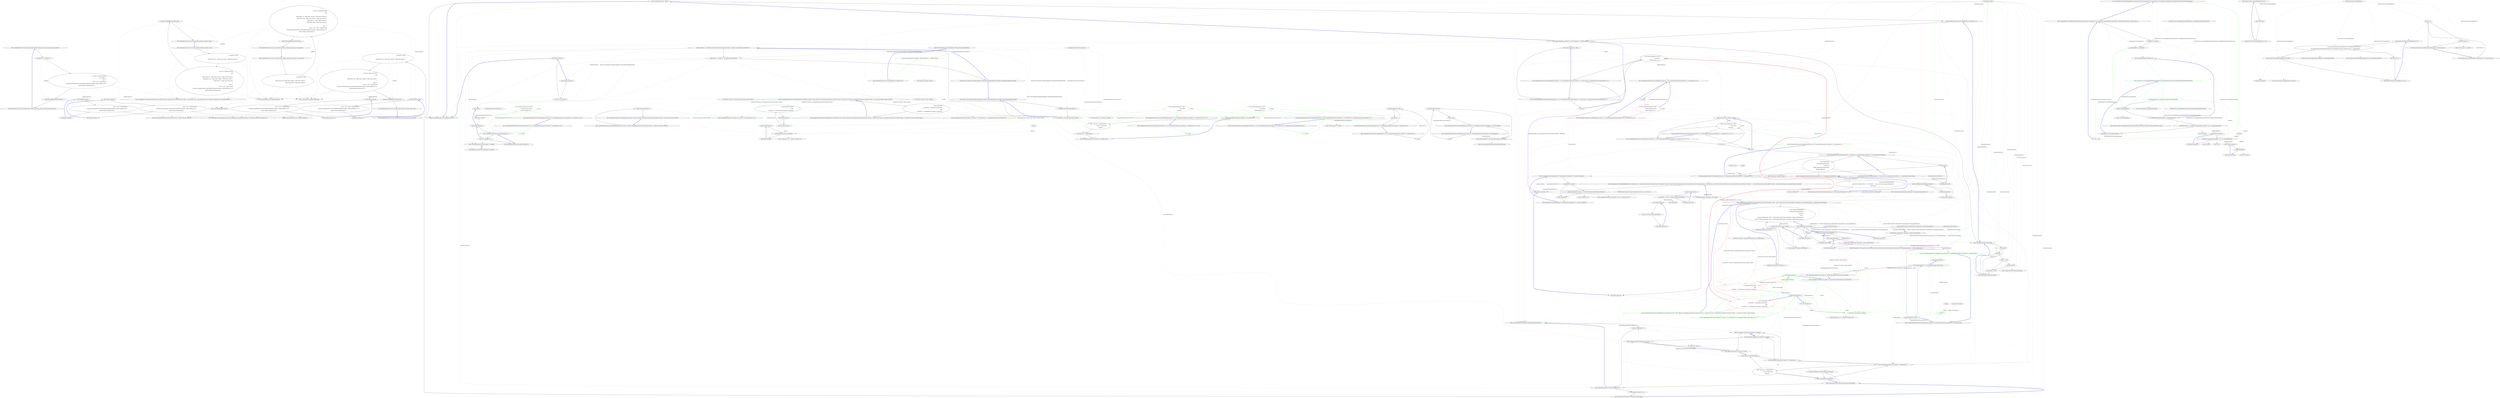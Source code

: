 digraph  {
n0 [cluster="CommandLine.Tests.Unit.Core.SequenceTests.Partition_sequence_values_from_empty_token_sequence()", label="Entry CommandLine.Tests.Unit.Core.SequenceTests.Partition_sequence_values_from_empty_token_sequence()", span="13-13"];
n1 [cluster="CommandLine.Tests.Unit.Core.SequenceTests.Partition_sequence_values_from_empty_token_sequence()", label="var expected = new Token[] { }", span="15-15"];
n2 [cluster="CommandLine.Tests.Unit.Core.SequenceTests.Partition_sequence_values_from_empty_token_sequence()", label="var result = Sequence.Partition(\r\n                new Token[] { },\r\n                name =>\r\n                    new[] { ''seq'' }.Contains(name)\r\n                        ? Maybe.Just(TypeDescriptor.Create(TypeDescriptorKind.Sequence, Maybe.Nothing<int>()))\r\n                        : Maybe.Nothing<TypeDescriptor>())", span="17-22"];
n3 [cluster="CommandLine.Tests.Unit.Core.SequenceTests.Partition_sequence_values_from_empty_token_sequence()", label="expected.ShouldAllBeEquivalentTo(result)", span="24-24"];
n5 [cluster="CommandLine.Core.Sequence.Partition(System.Collections.Generic.IEnumerable<CommandLine.Core.Token>, System.Func<string, CommandLine.Infrastructure.Maybe<CommandLine.Core.TypeDescriptor>>)", label="Entry CommandLine.Core.Sequence.Partition(System.Collections.Generic.IEnumerable<CommandLine.Core.Token>, System.Func<string, CommandLine.Infrastructure.Maybe<CommandLine.Core.TypeDescriptor>>)", span="11-11"];
n7 [cluster="lambda expression", label="Entry lambda expression", span="19-22"];
n4 [cluster="CommandLine.Tests.Unit.Core.SequenceTests.Partition_sequence_values_from_empty_token_sequence()", label="Exit CommandLine.Tests.Unit.Core.SequenceTests.Partition_sequence_values_from_empty_token_sequence()", span="13-13"];
n6 [cluster="Unk.ShouldAllBeEquivalentTo", label="Entry Unk.ShouldAllBeEquivalentTo", span=""];
n8 [cluster="lambda expression", label="new[] { ''seq'' }.Contains(name)\r\n                        ? Maybe.Just(TypeDescriptor.Create(TypeDescriptorKind.Sequence, Maybe.Nothing<int>()))\r\n                        : Maybe.Nothing<TypeDescriptor>()", span="20-22"];
n9 [cluster="lambda expression", label="Exit lambda expression", span="19-22"];
n10 [cluster="System.Collections.Generic.IEnumerable<TSource>.Contains<TSource>(TSource)", label="Entry System.Collections.Generic.IEnumerable<TSource>.Contains<TSource>(TSource)", span="0-0"];
n11 [cluster="CommandLine.Infrastructure.Maybe.Nothing<T>()", label="Entry CommandLine.Infrastructure.Maybe.Nothing<T>()", span="63-63"];
n12 [cluster="CommandLine.Core.TypeDescriptor.Create(CommandLine.Core.TypeDescriptorKind, CommandLine.Infrastructure.Maybe<int>)", label="Entry CommandLine.Core.TypeDescriptor.Create(CommandLine.Core.TypeDescriptorKind, CommandLine.Infrastructure.Maybe<int>)", span="36-36"];
n13 [cluster="CommandLine.Infrastructure.Maybe.Just<T>(T)", label="Entry CommandLine.Infrastructure.Maybe.Just<T>(T)", span="68-68"];
n14 [cluster="CommandLine.Tests.Unit.Core.SequenceTests.Partition_sequence_values()", label="Entry CommandLine.Tests.Unit.Core.SequenceTests.Partition_sequence_values()", span="28-28"];
n15 [cluster="CommandLine.Tests.Unit.Core.SequenceTests.Partition_sequence_values()", label="var expected = new[]\r\n                {\r\n                    Token.Name(''seq''), Token.Value(''seqval0''), Token.Value(''seqval1'')\r\n                }", span="30-33"];
n16 [cluster="CommandLine.Tests.Unit.Core.SequenceTests.Partition_sequence_values()", label="var result = Sequence.Partition(\r\n                new[]\r\n                    {\r\n                        Token.Name(''str''), Token.Value(''strvalue''), Token.Value(''freevalue''),\r\n                        Token.Name(''seq''), Token.Value(''seqval0''), Token.Value(''seqval1''),\r\n                        Token.Name(''x''), Token.Value(''freevalue2'')\r\n                    },\r\n                name =>\r\n                    new[] { ''seq'' }.Contains(name)\r\n                        ? Maybe.Just(TypeDescriptor.Create(TypeDescriptorKind.Sequence, Maybe.Nothing<int>()))\r\n                        : Maybe.Nothing<TypeDescriptor>())", span="35-45"];
n19 [cluster="CommandLine.Core.Token.Name(string)", label="Entry CommandLine.Core.Token.Name(string)", span="19-19"];
n20 [cluster="CommandLine.Core.Token.Value(string)", label="Entry CommandLine.Core.Token.Value(string)", span="24-24"];
n17 [cluster="CommandLine.Tests.Unit.Core.SequenceTests.Partition_sequence_values()", label="expected.ShouldAllBeEquivalentTo(result)", span="47-47"];
n21 [cluster="lambda expression", label="Entry lambda expression", span="42-45"];
n18 [cluster="CommandLine.Tests.Unit.Core.SequenceTests.Partition_sequence_values()", label="Exit CommandLine.Tests.Unit.Core.SequenceTests.Partition_sequence_values()", span="28-28"];
n22 [cluster="lambda expression", label="new[] { ''seq'' }.Contains(name)\r\n                        ? Maybe.Just(TypeDescriptor.Create(TypeDescriptorKind.Sequence, Maybe.Nothing<int>()))\r\n                        : Maybe.Nothing<TypeDescriptor>()", span="43-45"];
n23 [cluster="lambda expression", label="Exit lambda expression", span="42-45"];
n24 [cluster="CommandLine.Tests.Unit.Core.SequenceTests.Partition_sequence_values_from_two_sequneces()", label="Entry CommandLine.Tests.Unit.Core.SequenceTests.Partition_sequence_values_from_two_sequneces()", span="51-51"];
n25 [cluster="CommandLine.Tests.Unit.Core.SequenceTests.Partition_sequence_values_from_two_sequneces()", label="var expected = new[]\r\n                {\r\n                    Token.Name(''seq''), Token.Value(''seqval0''), Token.Value(''seqval1''),\r\n                    Token.Name(''seqb''), Token.Value(''seqbval0'')\r\n                }", span="53-57"];
n26 [cluster="CommandLine.Tests.Unit.Core.SequenceTests.Partition_sequence_values_from_two_sequneces()", label="var result = Sequence.Partition(\r\n                new[]\r\n                    {\r\n                        Token.Name(''str''), Token.Value(''strvalue''), Token.Value(''freevalue''),\r\n                        Token.Name(''seq''), Token.Value(''seqval0''), Token.Value(''seqval1''),\r\n                        Token.Name(''x''), Token.Value(''freevalue2''),\r\n                        Token.Name(''seqb''), Token.Value(''seqbval0'')\r\n                    },\r\n                name =>\r\n                    new[] { ''seq'', ''seqb'' }.Contains(name)\r\n                        ? Maybe.Just(TypeDescriptor.Create(TypeDescriptorKind.Sequence, Maybe.Nothing<int>()))\r\n                        : Maybe.Nothing<TypeDescriptor>())", span="59-70"];
n27 [cluster="CommandLine.Tests.Unit.Core.SequenceTests.Partition_sequence_values_from_two_sequneces()", label="expected.ShouldAllBeEquivalentTo(result)", span="72-72"];
n29 [cluster="lambda expression", label="Entry lambda expression", span="67-70"];
n28 [cluster="CommandLine.Tests.Unit.Core.SequenceTests.Partition_sequence_values_from_two_sequneces()", label="Exit CommandLine.Tests.Unit.Core.SequenceTests.Partition_sequence_values_from_two_sequneces()", span="51-51"];
n30 [cluster="lambda expression", label="new[] { ''seq'', ''seqb'' }.Contains(name)\r\n                        ? Maybe.Just(TypeDescriptor.Create(TypeDescriptorKind.Sequence, Maybe.Nothing<int>()))\r\n                        : Maybe.Nothing<TypeDescriptor>()", span="68-70"];
n31 [cluster="lambda expression", label="Exit lambda expression", span="67-70"];
n32 [cluster="CommandLine.Tests.Unit.Core.SequenceTests.Partition_sequence_values_only()", label="Entry CommandLine.Tests.Unit.Core.SequenceTests.Partition_sequence_values_only()", span="76-76"];
n33 [cluster="CommandLine.Tests.Unit.Core.SequenceTests.Partition_sequence_values_only()", label="var expected = new[]\r\n                {\r\n                    Token.Name(''seq''), Token.Value(''seqval0''), Token.Value(''seqval1'')\r\n                }", span="78-81"];
n34 [cluster="CommandLine.Tests.Unit.Core.SequenceTests.Partition_sequence_values_only()", label="var result = Sequence.Partition(\r\n                new[]\r\n                    {\r\n                        Token.Name(''seq''), Token.Value(''seqval0''), Token.Value(''seqval1'')\r\n                    },\r\n                name =>\r\n                    new[] { ''seq'' }.Contains(name)\r\n                        ? Maybe.Just(TypeDescriptor.Create(TypeDescriptorKind.Sequence, Maybe.Nothing<int>()))\r\n                        : Maybe.Nothing<TypeDescriptor>())", span="83-91"];
n35 [cluster="CommandLine.Tests.Unit.Core.SequenceTests.Partition_sequence_values_only()", label="expected.ShouldAllBeEquivalentTo(result)", span="93-93"];
n37 [cluster="lambda expression", label="Entry lambda expression", span="88-91"];
n36 [cluster="CommandLine.Tests.Unit.Core.SequenceTests.Partition_sequence_values_only()", label="Exit CommandLine.Tests.Unit.Core.SequenceTests.Partition_sequence_values_only()", span="76-76"];
n38 [cluster="lambda expression", label="new[] { ''seq'' }.Contains(name)\r\n                        ? Maybe.Just(TypeDescriptor.Create(TypeDescriptorKind.Sequence, Maybe.Nothing<int>()))\r\n                        : Maybe.Nothing<TypeDescriptor>()", span="89-91"];
n39 [cluster="lambda expression", label="Exit lambda expression", span="88-91"];
m0_4 [cluster="CommandLine.Core.SpecificationProperty.SpecificationProperty(CommandLine.Core.Specification, System.Reflection.PropertyInfo, CommandLine.Infrastructure.Maybe<object>)", file="NameLookup.cs", label="Exit CommandLine.Core.SpecificationProperty.SpecificationProperty(CommandLine.Core.Specification, System.Reflection.PropertyInfo, CommandLine.Infrastructure.Maybe<object>)", span="14-14"];
m0_20 [cluster="Unk.Load", file="NameLookup.cs", label="Entry Unk.Load", span=""];
m0_14 [cluster="Ninject.Modules.CompiledModuleLoaderPlugin.LoadModules(System.Collections.Generic.IEnumerable<string>)", file="NameLookup.cs", label="Entry Ninject.Modules.CompiledModuleLoaderPlugin.LoadModules(System.Collections.Generic.IEnumerable<string>)", span="73-73"];
m0_0 [cluster="CommandLine.Core.SpecificationProperty.SpecificationProperty(CommandLine.Core.Specification, System.Reflection.PropertyInfo, CommandLine.Infrastructure.Maybe<object>)", file="NameLookup.cs", label="Entry CommandLine.Core.SpecificationProperty.SpecificationProperty(CommandLine.Core.Specification, System.Reflection.PropertyInfo, CommandLine.Infrastructure.Maybe<object>)", span="14-14"];
m0_1 [cluster="CommandLine.Core.SpecificationProperty.SpecificationProperty(CommandLine.Core.Specification, System.Reflection.PropertyInfo, CommandLine.Infrastructure.Maybe<object>)", file="NameLookup.cs", label="this.property = property", span="16-16"];
m0_2 [cluster="CommandLine.Core.SpecificationProperty.SpecificationProperty(CommandLine.Core.Specification, System.Reflection.PropertyInfo, CommandLine.Infrastructure.Maybe<object>)", file="NameLookup.cs", label="this.specification = specification", span="17-17"];
m0_3 [cluster="CommandLine.Core.SpecificationProperty.SpecificationProperty(CommandLine.Core.Specification, System.Reflection.PropertyInfo, CommandLine.Infrastructure.Maybe<object>)", color=green, community=0, file="NameLookup.cs", label="2: this.value = value", span="18-18"];
m0_5 [cluster="CompiledModuleLoaderPlugin.cstr", file="NameLookup.cs", label="Entry CompiledModuleLoaderPlugin.cstr", span=""];
m0_6 [cluster="Ninject.Tests.Unit.CompiledModuleLoaderPluginTests.WhenLoadModulesIsCalled.CallsLoadMethodOnKernelWithAssemblies()", color=green, community=0, file="NameLookup.cs", label="1: Entry Ninject.Tests.Unit.CompiledModuleLoaderPluginTests.WhenLoadModulesIsCalled.CallsLoadMethodOnKernelWithAssemblies()", span="29-29"];
m0_7 [cluster="Ninject.Tests.Unit.CompiledModuleLoaderPluginTests.WhenLoadModulesIsCalled.CallsLoadMethodOnKernelWithAssemblies()", color=green, community=0, file="NameLookup.cs", label="0: Assembly expected = Assembly.Load(''Ninject.Tests.TestModule'')", span="31-31"];
m0_8 [cluster="Ninject.Tests.Unit.CompiledModuleLoaderPluginTests.WhenLoadModulesIsCalled.CallsLoadMethodOnKernelWithAssemblies()", file="NameLookup.cs", label="expected.ShouldNotBeNull()", span="32-32"];
m0_9 [cluster="Ninject.Tests.Unit.CompiledModuleLoaderPluginTests.WhenLoadModulesIsCalled.CallsLoadMethodOnKernelWithAssemblies()", file="NameLookup.cs", label="loaderPlugin.LoadModules(new[] { assemblyFilename })", span="34-34"];
m0_13 [cluster="Unk.ShouldNotBeNull", file="NameLookup.cs", label="Entry Unk.ShouldNotBeNull", span=""];
m0_24 [cluster="Unk.Contains", file="NameLookup.cs", label="Entry Unk.Contains", span=""];
m0_21 [cluster="lambda expression", file="NameLookup.cs", label="Entry lambda expression", span="36-36"];
m0_17 [cluster="lambda expression", file="NameLookup.cs", label="x.Load(It.Is<IEnumerable<Assembly>>(p => p.Contains(expected)))", span="36-36"];
m0_22 [cluster="lambda expression", file="NameLookup.cs", label="p.Contains(expected)", span="36-36"];
m0_16 [cluster="lambda expression", file="NameLookup.cs", label="Entry lambda expression", span="36-36"];
m0_18 [cluster="lambda expression", file="NameLookup.cs", label="Exit lambda expression", span="36-36"];
m0_23 [cluster="lambda expression", file="NameLookup.cs", label="Exit lambda expression", span="36-36"];
m0_19 [cluster="Unk.>", file="NameLookup.cs", label="Entry Unk.>", span=""];
m0_10 [cluster="Ninject.Tests.Unit.CompiledModuleLoaderPluginTests.WhenLoadModulesIsCalled.CallsLoadMethodOnKernelWithAssemblies()", file="NameLookup.cs", label="kernelMock.Verify(x => x.Load(It.Is<IEnumerable<Assembly>>(p => p.Contains(expected))))", span="36-36"];
m0_11 [cluster="Ninject.Tests.Unit.CompiledModuleLoaderPluginTests.WhenLoadModulesIsCalled.CallsLoadMethodOnKernelWithAssemblies()", file="NameLookup.cs", label="CommandLine.Core.SpecificationProperty", span=""];
m0_12 [cluster="System.Reflection.Assembly.Load(string)", file="NameLookup.cs", label="Entry System.Reflection.Assembly.Load(string)", span="0-0"];
m0_15 [cluster="Unk.Verify", file="NameLookup.cs", label="Entry Unk.Verify", span=""];
m0_25 [file="NameLookup.cs", label="Ninject.Tests.Unit.CompiledModuleLoaderPluginTests.CompiledModuleLoaderPluginContext", span=""];
m0_26 [file="NameLookup.cs", label="Ninject.Tests.Unit.CompiledModuleLoaderPluginTests.WhenLoadModulesIsCalled", span=""];
m0_27 [file="NameLookup.cs", label=expected, span=""];
m1_19 [cluster="lambda expression", file="ParserTests.cs", label="m.Kernel == this.Kernel", span="22-22"];
m1_20 [cluster="lambda expression", file="ParserTests.cs", label="Exit lambda expression", span="22-22"];
m1_11 [cluster="CommandLine.Infrastructure.Nothing<T>.Nothing()", file="ParserTests.cs", label="Exit CommandLine.Infrastructure.Nothing<T>.Nothing()", span="42-42"];
m1_13 [cluster="CommandLine.Infrastructure.Just<T>.Just(T)", file="ParserTests.cs", label="this.value = value", span="52-52"];
m1_44 [cluster="CommandLine.Infrastructure.MaybeExtensions.Select<TSource, TResult>(CommandLine.Infrastructure.Maybe<TSource>, System.Func<TSource, TResult>)", file="ParserTests.cs", label="Entry CommandLine.Infrastructure.MaybeExtensions.Select<TSource, TResult>(CommandLine.Infrastructure.Maybe<TSource>, System.Func<TSource, TResult>)", span="120-120"];
m1_45 [cluster="CommandLine.Infrastructure.MaybeExtensions.Select<TSource, TResult>(CommandLine.Infrastructure.Maybe<TSource>, System.Func<TSource, TResult>)", file="ParserTests.cs", label="return maybe.Map(selector);", span="123-123"];
m1_46 [cluster="CommandLine.Infrastructure.MaybeExtensions.Select<TSource, TResult>(CommandLine.Infrastructure.Maybe<TSource>, System.Func<TSource, TResult>)", file="ParserTests.cs", label="Exit CommandLine.Infrastructure.MaybeExtensions.Select<TSource, TResult>(CommandLine.Infrastructure.Maybe<TSource>, System.Func<TSource, TResult>)", span="120-120"];
m1_12 [cluster="Unk.All", file="ParserTests.cs", label="Entry Unk.All", span=""];
m1_14 [cluster="lambda expression", file="ParserTests.cs", label="Entry lambda expression", span="21-21"];
m1_47 [cluster="CommandLine.Infrastructure.Maybe<T1>.Map<T1, T2>(System.Func<T1, T2>)", file="ParserTests.cs", label="Entry CommandLine.Infrastructure.Maybe<T1>.Map<T1, T2>(System.Func<T1, T2>)", span="95-95"];
m1_6 [cluster="CommandLine.Infrastructure.Maybe<T>.MatchJust(out T)", file="ParserTests.cs", label="Entry CommandLine.Infrastructure.Maybe<T>.MatchJust(out T)", span="31-31"];
m1_8 [cluster="CommandLine.Infrastructure.Maybe<T>.MatchJust(out T)", file="ParserTests.cs", label="return this.Tag == MaybeType.Just;", span="36-36"];
m1_3 [cluster="Ninject.Tests.Integration.ModuleLoadingTests.WhenLoadIsCalledWithFileName.ModulesContainedInAssembliesAreLoaded()", file="ParserTests.cs", label="modules.Select(m => m.GetType().FullName).Should().BeEquivalentTo(new[] { ''Ninject.Tests.TestModules.TestModule'' })", span="21-21"];
m1_4 [cluster="Ninject.Tests.Integration.ModuleLoadingTests.WhenLoadIsCalledWithFileName.ModulesContainedInAssembliesAreLoaded()", file="ParserTests.cs", label="modules.All(m => m.Kernel == this.Kernel).Should().BeTrue()", span="22-22"];
m1_5 [cluster="Ninject.Tests.Integration.ModuleLoadingTests.WhenLoadIsCalledWithFileName.ModulesContainedInAssembliesAreLoaded()", file="ParserTests.cs", label="Exit Ninject.Tests.Integration.ModuleLoadingTests.WhenLoadIsCalledWithFileName.ModulesContainedInAssembliesAreLoaded()", span="15-15"];
m1_21 [cluster="CommandLine.Infrastructure.MaybeExtensions.ToMaybe<T>(T)", file="ParserTests.cs", label="Ninject.Tests.Integration.ModuleLoadingTests.WhenLoadIsCalledWithFileName", span=""];
m1_22 [cluster="CommandLine.Infrastructure.MaybeExtensions.ToMaybe<T>(T)", color=green, community=0, file="ParserTests.cs", label="0: return object.Equals(value, default(T)) ? Maybe.Nothing<T>() : Maybe.Just(value);", span="84-84"];
m1_23 [cluster="CommandLine.Infrastructure.MaybeExtensions.ToMaybe<T>(T)", file="ParserTests.cs", label="Exit CommandLine.Infrastructure.MaybeExtensions.ToMaybe<T>(T)", span="82-82"];
m1_43 [cluster="System.Action<T>.Invoke(T)", file="ParserTests.cs", label="Entry System.Action<T>.Invoke(T)", span="0-0"];
m1_7 [cluster="CommandLine.Infrastructure.Maybe<T>.MatchJust(out T)", file="ParserTests.cs", label="value = this.Tag == MaybeType.Just\r\n                ? ((Just<T>)this).Value\r\n                : default(T)", span="33-35"];
m1_29 [cluster="System.Func<T, TResult>.Invoke(T)", file="ParserTests.cs", label="Entry System.Func<T, TResult>.Invoke(T)", span="0-0"];
m1_65 [cluster="System.ArgumentException.ArgumentException(string)", file="ParserTests.cs", label="Entry System.ArgumentException.ArgumentException(string)", span="0-0"];
m1_48 [cluster="CommandLine.Infrastructure.MaybeExtensions.SelectMany<TSource, TValue, TResult>(CommandLine.Infrastructure.Maybe<TSource>, System.Func<TSource, CommandLine.Infrastructure.Maybe<TValue>>, System.Func<TSource, TValue, TResult>)", file="ParserTests.cs", label="Entry CommandLine.Infrastructure.MaybeExtensions.SelectMany<TSource, TValue, TResult>(CommandLine.Infrastructure.Maybe<TSource>, System.Func<TSource, CommandLine.Infrastructure.Maybe<TValue>>, System.Func<TSource, TValue, TResult>)", span="126-126"];
m1_49 [cluster="CommandLine.Infrastructure.MaybeExtensions.SelectMany<TSource, TValue, TResult>(CommandLine.Infrastructure.Maybe<TSource>, System.Func<TSource, CommandLine.Infrastructure.Maybe<TValue>>, System.Func<TSource, TValue, TResult>)", file="ParserTests.cs", label="return maybe.Bind(\r\n                sourceValue => valueSelector(sourceValue)\r\n                    .Map(\r\n                        resultValue => resultSelector(sourceValue, resultValue)));", span="131-134"];
m1_50 [cluster="CommandLine.Infrastructure.MaybeExtensions.SelectMany<TSource, TValue, TResult>(CommandLine.Infrastructure.Maybe<TSource>, System.Func<TSource, CommandLine.Infrastructure.Maybe<TValue>>, System.Func<TSource, TValue, TResult>)", file="ParserTests.cs", label="Exit CommandLine.Infrastructure.MaybeExtensions.SelectMany<TSource, TValue, TResult>(CommandLine.Infrastructure.Maybe<TSource>, System.Func<TSource, CommandLine.Infrastructure.Maybe<TValue>>, System.Func<TSource, TValue, TResult>)", span="126-126"];
m1_55 [cluster="lambda expression", file="ParserTests.cs", label="Entry lambda expression", span="134-134"];
m1_18 [cluster="lambda expression", file="ParserTests.cs", label="Entry lambda expression", span="22-22"];
m1_15 [cluster="CommandLine.Infrastructure.Maybe.Nothing<T>()", file="ParserTests.cs", label="Entry CommandLine.Infrastructure.Maybe.Nothing<T>()", span="66-66"];
m1_16 [cluster="CommandLine.Infrastructure.Maybe.Nothing<T>()", file="ParserTests.cs", label="return new Nothing<T>();", span="68-68"];
m1_53 [cluster="lambda expression", file="ParserTests.cs", label="valueSelector(sourceValue)\r\n                    .Map(\r\n                        resultValue => resultSelector(sourceValue, resultValue))", span="132-134"];
m1_52 [cluster="lambda expression", file="ParserTests.cs", label="Entry lambda expression", span="132-134"];
m1_54 [cluster="lambda expression", file="ParserTests.cs", label="Exit lambda expression", span="132-134"];
m1_56 [cluster="lambda expression", file="ParserTests.cs", label="resultSelector(sourceValue, resultValue)", span="134-134"];
m1_57 [cluster="lambda expression", file="ParserTests.cs", label="Exit lambda expression", span="134-134"];
m1_17 [cluster="CommandLine.Infrastructure.Maybe.Nothing<T>()", file="ParserTests.cs", label="Exit CommandLine.Infrastructure.Maybe.Nothing<T>()", span="66-66"];
m1_0 [cluster="Ninject.Tests.Integration.ModuleLoadingTests.WhenLoadIsCalledWithFileName.ModulesContainedInAssembliesAreLoaded()", file="ParserTests.cs", label="Entry Ninject.Tests.Integration.ModuleLoadingTests.WhenLoadIsCalledWithFileName.ModulesContainedInAssembliesAreLoaded()", span="15-15"];
m1_1 [cluster="Ninject.Tests.Integration.ModuleLoadingTests.WhenLoadIsCalledWithFileName.ModulesContainedInAssembliesAreLoaded()", file="ParserTests.cs", label="this.Kernel.Load(this.ModuleFilename)", span="17-17"];
m1_2 [cluster="Ninject.Tests.Integration.ModuleLoadingTests.WhenLoadIsCalledWithFileName.ModulesContainedInAssembliesAreLoaded()", file="ParserTests.cs", label="var modules = this.Kernel.GetModules().ToArray()", span="19-19"];
m1_10 [cluster="CommandLine.Infrastructure.Nothing<T>.Nothing()", file="ParserTests.cs", label="Entry CommandLine.Infrastructure.Nothing<T>.Nothing()", span="42-42"];
m1_30 [cluster="CommandLine.Infrastructure.MaybeExtensions.Map<T1, T2>(CommandLine.Infrastructure.Maybe<T1>, System.Func<T1, T2>)", file="ParserTests.cs", label="Entry CommandLine.Infrastructure.MaybeExtensions.Map<T1, T2>(CommandLine.Infrastructure.Maybe<T1>, System.Func<T1, T2>)", span="95-95"];
m1_31 [cluster="CommandLine.Infrastructure.MaybeExtensions.Map<T1, T2>(CommandLine.Infrastructure.Maybe<T1>, System.Func<T1, T2>)", color=green, community=0, file="ParserTests.cs", label="3: T1 value1", span="97-97"];
m1_32 [cluster="CommandLine.Infrastructure.MaybeExtensions.Map<T1, T2>(CommandLine.Infrastructure.Maybe<T1>, System.Func<T1, T2>)", color=green, community=0, file="ParserTests.cs", label="0: return maybe.MatchJust(out value1)\r\n                ? Maybe.Just(func(value1))\r\n                : Maybe.Nothing<T2>();", span="98-100"];
m1_33 [cluster="CommandLine.Infrastructure.MaybeExtensions.Map<T1, T2>(CommandLine.Infrastructure.Maybe<T1>, System.Func<T1, T2>)", file="ParserTests.cs", label="Exit CommandLine.Infrastructure.MaybeExtensions.Map<T1, T2>(CommandLine.Infrastructure.Maybe<T1>, System.Func<T1, T2>)", span="95-95"];
m1_9 [cluster="CommandLine.Infrastructure.Maybe<T>.MatchJust(out T)", file="ParserTests.cs", label="Exit CommandLine.Infrastructure.Maybe<T>.MatchJust(out T)", span="31-31"];
m1_38 [cluster="CommandLine.Infrastructure.MaybeExtensions.Do<T>(CommandLine.Infrastructure.Maybe<T>, System.Action<T>)", file="ParserTests.cs", label="Entry CommandLine.Infrastructure.MaybeExtensions.Do<T>(CommandLine.Infrastructure.Maybe<T>, System.Action<T>)", span="111-111"];
m1_40 [cluster="CommandLine.Infrastructure.MaybeExtensions.Do<T>(CommandLine.Infrastructure.Maybe<T>, System.Action<T>)", file="ParserTests.cs", label="maybe.MatchJust(out value)", span="114-114"];
m1_39 [cluster="CommandLine.Infrastructure.MaybeExtensions.Do<T>(CommandLine.Infrastructure.Maybe<T>, System.Action<T>)", file="ParserTests.cs", label="T value", span="113-113"];
m1_41 [cluster="CommandLine.Infrastructure.MaybeExtensions.Do<T>(CommandLine.Infrastructure.Maybe<T>, System.Action<T>)", file="ParserTests.cs", label="action(value)", span="116-116"];
m1_42 [cluster="CommandLine.Infrastructure.MaybeExtensions.Do<T>(CommandLine.Infrastructure.Maybe<T>, System.Action<T>)", file="ParserTests.cs", label="Exit CommandLine.Infrastructure.MaybeExtensions.Do<T>(CommandLine.Infrastructure.Maybe<T>, System.Action<T>)", span="111-111"];
m1_24 [cluster="object.Equals(object, object)", file="ParserTests.cs", label="Entry object.Equals(object, object)", span="0-0"];
m1_51 [cluster="CommandLine.Infrastructure.Maybe<T1>.Bind<T1, T2>(System.Func<T1, CommandLine.Infrastructure.Maybe<T2>>)", file="ParserTests.cs", label="Entry CommandLine.Infrastructure.Maybe<T1>.Bind<T1, T2>(System.Func<T1, CommandLine.Infrastructure.Maybe<T2>>)", span="87-87"];
m1_34 [cluster="CommandLine.Infrastructure.MaybeExtensions.Return<T1, T2>(CommandLine.Infrastructure.Maybe<T1>, System.Func<T1, T2>, T2)", file="ParserTests.cs", label="Entry CommandLine.Infrastructure.MaybeExtensions.Return<T1, T2>(CommandLine.Infrastructure.Maybe<T1>, System.Func<T1, T2>, T2)", span="103-103"];
m1_35 [cluster="CommandLine.Infrastructure.MaybeExtensions.Return<T1, T2>(CommandLine.Infrastructure.Maybe<T1>, System.Func<T1, T2>, T2)", color=green, community=0, file="ParserTests.cs", label="3: T1 value1", span="105-105"];
m1_36 [cluster="CommandLine.Infrastructure.MaybeExtensions.Return<T1, T2>(CommandLine.Infrastructure.Maybe<T1>, System.Func<T1, T2>, T2)", color=green, community=0, file="ParserTests.cs", label="0: return maybe.MatchJust(out value1)\r\n                ? func(value1)\r\n                : noneValue;", span="106-108"];
m1_37 [cluster="CommandLine.Infrastructure.MaybeExtensions.Return<T1, T2>(CommandLine.Infrastructure.Maybe<T1>, System.Func<T1, T2>, T2)", file="ParserTests.cs", label="Exit CommandLine.Infrastructure.MaybeExtensions.Return<T1, T2>(CommandLine.Infrastructure.Maybe<T1>, System.Func<T1, T2>, T2)", span="103-103"];
m1_59 [cluster="CommandLine.Infrastructure.MaybeExtensions.FromJust<T>(CommandLine.Infrastructure.Maybe<T>, System.Exception)", file="ParserTests.cs", label="Entry CommandLine.Infrastructure.MaybeExtensions.FromJust<T>(CommandLine.Infrastructure.Maybe<T>, System.Exception)", span="137-137"];
m1_61 [cluster="CommandLine.Infrastructure.MaybeExtensions.FromJust<T>(CommandLine.Infrastructure.Maybe<T>, System.Exception)", file="ParserTests.cs", label="maybe.MatchJust(out value)", span="140-140"];
m1_60 [cluster="CommandLine.Infrastructure.MaybeExtensions.FromJust<T>(CommandLine.Infrastructure.Maybe<T>, System.Exception)", file="ParserTests.cs", label="T value", span="139-139"];
m1_62 [cluster="CommandLine.Infrastructure.MaybeExtensions.FromJust<T>(CommandLine.Infrastructure.Maybe<T>, System.Exception)", file="ParserTests.cs", label="return value;", span="142-142"];
m1_63 [cluster="CommandLine.Infrastructure.MaybeExtensions.FromJust<T>(CommandLine.Infrastructure.Maybe<T>, System.Exception)", file="ParserTests.cs", label="throw exceptionToThrow ?? new ArgumentException(''Value empty.'');", span="144-144"];
m1_64 [cluster="CommandLine.Infrastructure.MaybeExtensions.FromJust<T>(CommandLine.Infrastructure.Maybe<T>, System.Exception)", file="ParserTests.cs", label="Exit CommandLine.Infrastructure.MaybeExtensions.FromJust<T>(CommandLine.Infrastructure.Maybe<T>, System.Exception)", span="137-137"];
m1_25 [cluster="CommandLine.Infrastructure.MaybeExtensions.Bind<T1, T2>(CommandLine.Infrastructure.Maybe<T1>, System.Func<T1, CommandLine.Infrastructure.Maybe<T2>>)", file="ParserTests.cs", label="Entry CommandLine.Infrastructure.MaybeExtensions.Bind<T1, T2>(CommandLine.Infrastructure.Maybe<T1>, System.Func<T1, CommandLine.Infrastructure.Maybe<T2>>)", span="87-87"];
m1_26 [cluster="CommandLine.Infrastructure.MaybeExtensions.Bind<T1, T2>(CommandLine.Infrastructure.Maybe<T1>, System.Func<T1, CommandLine.Infrastructure.Maybe<T2>>)", color=green, community=0, file="ParserTests.cs", label="3: T1 value1", span="89-89"];
m1_27 [cluster="CommandLine.Infrastructure.MaybeExtensions.Bind<T1, T2>(CommandLine.Infrastructure.Maybe<T1>, System.Func<T1, CommandLine.Infrastructure.Maybe<T2>>)", color=green, community=0, file="ParserTests.cs", label="0: return maybe.MatchJust(out value1)\r\n                ? func(value1)\r\n                : Maybe.Nothing<T2>();", span="90-92"];
m1_28 [cluster="CommandLine.Infrastructure.MaybeExtensions.Bind<T1, T2>(CommandLine.Infrastructure.Maybe<T1>, System.Func<T1, CommandLine.Infrastructure.Maybe<T2>>)", file="ParserTests.cs", label="Exit CommandLine.Infrastructure.MaybeExtensions.Bind<T1, T2>(CommandLine.Infrastructure.Maybe<T1>, System.Func<T1, CommandLine.Infrastructure.Maybe<T2>>)", span="87-87"];
m1_58 [cluster="System.Func<T1, T2, TResult>.Invoke(T1, T2)", file="ParserTests.cs", label="Entry System.Func<T1, T2, TResult>.Invoke(T1, T2)", span="0-0"];
m1_72 [file="ParserTests.cs", label="CommandLine.Infrastructure.Maybe<T>", span=""];
m1_74 [file="ParserTests.cs", label="System.Func<TSource, CommandLine.Infrastructure.Maybe<TValue>>", span=""];
m1_75 [file="ParserTests.cs", label="System.Func<TSource, TValue, TResult>", span=""];
m1_73 [file="ParserTests.cs", label="CommandLine.Infrastructure.Just<T>", span=""];
m1_76 [file="ParserTests.cs", label=TSource, span=""];
m2_9 [cluster="Ninject.Activation.InstanceReference.As<T>()", file="SentenceBuilder.cs", label="Entry Ninject.Activation.InstanceReference.As<T>()", span="59-59"];
m2_10 [cluster="Ninject.Activation.InstanceReference.As<T>()", file="SentenceBuilder.cs", label="return (T)Instance;", span="61-61"];
m2_11 [cluster="Ninject.Activation.InstanceReference.As<T>()", file="SentenceBuilder.cs", label="Exit Ninject.Activation.InstanceReference.As<T>()", span="59-59"];
m2_12 [cluster="Ninject.Activation.InstanceReference.IfInstanceIs<T>(System.Action<T>)", file="SentenceBuilder.cs", label="Entry Ninject.Activation.InstanceReference.IfInstanceIs<T>(System.Action<T>)", span="69-69"];
m2_13 [cluster="Ninject.Activation.InstanceReference.IfInstanceIs<T>(System.Action<T>)", file="SentenceBuilder.cs", label="this.Is<T>()", span="71-71"];
m2_14 [cluster="Ninject.Activation.InstanceReference.IfInstanceIs<T>(System.Action<T>)", file="SentenceBuilder.cs", label="action((T)Instance)", span="72-72"];
m2_15 [cluster="Ninject.Activation.InstanceReference.IfInstanceIs<T>(System.Action<T>)", file="SentenceBuilder.cs", label="Exit Ninject.Activation.InstanceReference.IfInstanceIs<T>(System.Action<T>)", span="69-69"];
m2_0 [cluster="Ninject.Activation.InstanceReference.Is<T>()", file="SentenceBuilder.cs", label="Entry Ninject.Activation.InstanceReference.Is<T>()", span="34-34"];
m2_1 [cluster="Ninject.Activation.InstanceReference.Is<T>()", file="SentenceBuilder.cs", label="System.Runtime.Remoting.RemotingServices.IsTransparentProxy(Instance)\r\n                && System.Runtime.Remoting.RemotingServices.GetRealProxy(Instance).GetType().Name == ''RemotingProxy''", span="37-38"];
m2_2 [cluster="Ninject.Activation.InstanceReference.Is<T>()", file="SentenceBuilder.cs", label="return typeof(T).IsAssignableFrom(Instance.GetType());", span="44-44"];
m2_3 [cluster="Ninject.Activation.InstanceReference.Is<T>()", file="SentenceBuilder.cs", label="return Instance is T;", span="51-51"];
m2_4 [cluster="Ninject.Activation.InstanceReference.Is<T>()", file="SentenceBuilder.cs", label="Exit Ninject.Activation.InstanceReference.Is<T>()", span="34-34"];
m2_6 [cluster="System.Runtime.Remoting.RemotingServices.GetRealProxy(object)", file="SentenceBuilder.cs", label="Entry System.Runtime.Remoting.RemotingServices.GetRealProxy(object)", span="0-0"];
m2_7 [cluster="object.GetType()", file="SentenceBuilder.cs", label="Entry object.GetType()", span="0-0"];
m2_16 [cluster="System.Action<T>.Invoke(T)", file="SentenceBuilder.cs", label="Entry System.Action<T>.Invoke(T)", span="0-0"];
m2_8 [cluster="System.Type.IsAssignableFrom(System.Type)", file="SentenceBuilder.cs", label="Entry System.Type.IsAssignableFrom(System.Type)", span="0-0"];
m2_5 [cluster="System.Runtime.Remoting.RemotingServices.IsTransparentProxy(object)", file="SentenceBuilder.cs", label="Entry System.Runtime.Remoting.RemotingServices.IsTransparentProxy(object)", span="0-0"];
m2_17 [file="SentenceBuilder.cs", label="Ninject.Activation.InstanceReference", span=""];
m4_19 [cluster="CommandLine.Parser.Parser(CommandLine.ParserSettings)", file="Tokenizer.cs", label="Exit CommandLine.Parser.Parser(CommandLine.ParserSettings)", span="45-45"];
m4_20 [cluster="CommandLine.Parser.~Parser()", file="Tokenizer.cs", label="Entry CommandLine.Parser.~Parser()", span="54-54"];
m4_69 [cluster="CommandLine.Parser.Dispose()", file="Tokenizer.cs", label="Exit CommandLine.Parser.Dispose()", span="148-148"];
m4_70 [cluster="System.GC.SuppressFinalize(object)", file="Tokenizer.cs", label="Entry System.GC.SuppressFinalize(object)", span="0-0"];
m4_71 [cluster="CommandLine.Parser.Tokenize(System.Collections.Generic.IEnumerable<string>, System.Collections.Generic.IEnumerable<CommandLine.Core.OptionSpecification>, CommandLine.ParserSettings)", file="Tokenizer.cs", label="return settings.EnableDashDash\r\n                ? Tokenizer.PreprocessDashDash(\r\n                        arguments,\r\n                        args =>\r\n                            Tokenizer.Tokenize(args, name => NameLookup.Contains(name, optionSpecs, settings.NameComparer)))\r\n                : Tokenizer.Tokenize(arguments, name => NameLookup.Contains(name, optionSpecs, settings.NameComparer));", span="160-165"];
m4_44 [cluster="CommandLine.Core.InstanceBuilder.Build<T>(System.Func<T>, System.Func<System.Collections.Generic.IEnumerable<string>, System.Collections.Generic.IEnumerable<CommandLine.Core.OptionSpecification>, CommandLine.Core.StatePair<System.Collections.Generic.IEnumerable<CommandLine.Core.Token>>>, System.Collections.Generic.IEnumerable<string>, System.StringComparer, System.Globalization.CultureInfo)", file="Tokenizer.cs", label="Entry CommandLine.Core.InstanceBuilder.Build<T>(System.Func<T>, System.Func<System.Collections.Generic.IEnumerable<string>, System.Collections.Generic.IEnumerable<CommandLine.Core.OptionSpecification>, CommandLine.Core.StatePair<System.Collections.Generic.IEnumerable<CommandLine.Core.Token>>>, System.Collections.Generic.IEnumerable<string>, System.StringComparer, System.Globalization.CultureInfo)", span="33-33"];
m4_45 [cluster="lambda expression", file="Tokenizer.cs", label="Entry lambda expression", span="110-110"];
m4_46 [cluster="lambda expression", file="Tokenizer.cs", label="Tokenize(arguments, optionSpecs, this.settings)", span="110-110"];
m4_29 [cluster="System.Func<T, TResult>.Invoke(T)", file="Tokenizer.cs", label="Entry System.Func<T, TResult>.Invoke(T)", span="0-0"];
m4_38 [cluster="CommandLine.Infrastructure.MaybeExtensions.Do<T>(CommandLine.Infrastructure.Maybe<T>, System.Action<T>)", color=green, community=0, file="Tokenizer.cs", label="1: Entry CommandLine.Infrastructure.MaybeExtensions.Do<T>(CommandLine.Infrastructure.Maybe<T>, System.Action<T>)", span="111-111"];
m4_36 [cluster="CommandLine.Infrastructure.MaybeExtensions.Return<T1, T2>(CommandLine.Infrastructure.Maybe<T1>, System.Func<T1, T2>, T2)", file="Tokenizer.cs", label="return maybe.MatchJust(out value1)\r\n                ? func(value1)\r\n                : noneValue;", span="106-108"];
m4_34 [cluster="CommandLine.Infrastructure.MaybeExtensions.Return<T1, T2>(CommandLine.Infrastructure.Maybe<T1>, System.Func<T1, T2>, T2)", file="Tokenizer.cs", label="Entry CommandLine.Infrastructure.MaybeExtensions.Return<T1, T2>(CommandLine.Infrastructure.Maybe<T1>, System.Func<T1, T2>, T2)", span="103-103"];
m4_37 [cluster="CommandLine.Infrastructure.MaybeExtensions.Return<T1, T2>(CommandLine.Infrastructure.Maybe<T1>, System.Func<T1, T2>, T2)", file="Tokenizer.cs", label="Exit CommandLine.Infrastructure.MaybeExtensions.Return<T1, T2>(CommandLine.Infrastructure.Maybe<T1>, System.Func<T1, T2>, T2)", span="103-103"];
m4_35 [cluster="CommandLine.Infrastructure.MaybeExtensions.Return<T1, T2>(CommandLine.Infrastructure.Maybe<T1>, System.Func<T1, T2>, T2)", file="Tokenizer.cs", label="T1 value1", span="105-105"];
m4_39 [cluster="CommandLine.Infrastructure.MaybeExtensions.Do<T>(CommandLine.Infrastructure.Maybe<T>, System.Action<T>)", file="Tokenizer.cs", label="T value", span="113-113"];
m4_8 [cluster="CommandLine.Infrastructure.Maybe<T>.MatchJust(out T)", file="Tokenizer.cs", label="return this.Tag == MaybeType.Just;", span="36-36"];
m4_11 [cluster="CommandLine.Infrastructure.Nothing<T>.Nothing()", file="Tokenizer.cs", label="Exit CommandLine.Infrastructure.Nothing<T>.Nothing()", span="42-42"];
m4_12 [cluster="CommandLine.Infrastructure.Just<T>.Just(T)", file="Tokenizer.cs", label="Entry CommandLine.Infrastructure.Just<T>.Just(T)", span="49-49"];
m4_13 [cluster="CommandLine.Infrastructure.Just<T>.Just(T)", file="Tokenizer.cs", label="this.value = value", span="52-52"];
m4_10 [cluster="CommandLine.Infrastructure.Nothing<T>.Nothing()", file="Tokenizer.cs", label="Entry CommandLine.Infrastructure.Nothing<T>.Nothing()", span="42-42"];
m4_9 [cluster="CommandLine.Infrastructure.Maybe<T>.MatchJust(out T)", file="Tokenizer.cs", label="Exit CommandLine.Infrastructure.Maybe<T>.MatchJust(out T)", span="31-31"];
m4_14 [cluster="CommandLine.Infrastructure.Just<T>.Just(T)", file="Tokenizer.cs", label="Exit CommandLine.Infrastructure.Just<T>.Just(T)", span="49-49"];
m4_47 [cluster="lambda expression", file="Tokenizer.cs", label="Exit lambda expression", span="110-110"];
m4_21 [cluster="CommandLine.Infrastructure.MaybeExtensions.ToMaybe<T>(T)", file="Tokenizer.cs", label="Entry CommandLine.Infrastructure.MaybeExtensions.ToMaybe<T>(T)", span="82-82"];
m4_22 [cluster="CommandLine.Infrastructure.MaybeExtensions.ToMaybe<T>(T)", file="Tokenizer.cs", label="return object.Equals(value, default(T)) ? Maybe.Nothing<T>() : Maybe.Just(value);", span="84-84"];
m4_49 [cluster="CommandLine.Infrastructure.MaybeExtensions.SelectMany<TSource, TValue, TResult>(CommandLine.Infrastructure.Maybe<TSource>, System.Func<TSource, CommandLine.Infrastructure.Maybe<TValue>>, System.Func<TSource, TValue, TResult>)", color=red, community=0, file="Tokenizer.cs", label="0: return maybe.Bind(\r\n                sourceValue => valueSelector(sourceValue)\r\n                    .Map(\r\n                        resultValue => resultSelector(sourceValue, resultValue)));", span="131-134"];
m4_50 [cluster="CommandLine.Infrastructure.MaybeExtensions.SelectMany<TSource, TValue, TResult>(CommandLine.Infrastructure.Maybe<TSource>, System.Func<TSource, CommandLine.Infrastructure.Maybe<TValue>>, System.Func<TSource, TValue, TResult>)", color=green, community=0, file="Tokenizer.cs", label="0: Exit CommandLine.Infrastructure.MaybeExtensions.SelectMany<TSource, TValue, TResult>(CommandLine.Infrastructure.Maybe<TSource>, System.Func<TSource, CommandLine.Infrastructure.Maybe<TValue>>, System.Func<TSource, TValue, TResult>)", span="126-126"];
m4_51 [cluster="CommandLine.Infrastructure.Maybe<T1>.Bind<T1, T2>(System.Func<T1, CommandLine.Infrastructure.Maybe<T2>>)", color=green, community=0, file="Tokenizer.cs", label="0: Entry CommandLine.Infrastructure.Maybe<T1>.Bind<T1, T2>(System.Func<T1, CommandLine.Infrastructure.Maybe<T2>>)", span="87-87"];
m4_52 [cluster="lambda expression", color=green, community=0, file="Tokenizer.cs", label="0: Entry lambda expression", span="132-134"];
m4_53 [cluster="lambda expression", color=red, community=0, file="Tokenizer.cs", label="3: valueSelector(sourceValue)\r\n                    .Map(\r\n                        resultValue => resultSelector(sourceValue, resultValue))", span="132-134"];
m4_54 [cluster="lambda expression", color=green, community=0, file="Tokenizer.cs", label="1: Exit lambda expression", span="132-134"];
m4_55 [cluster="lambda expression", color=green, community=0, file="Tokenizer.cs", label="0: Entry lambda expression", span="134-134"];
m4_56 [cluster="lambda expression", color=green, community=0, file="Tokenizer.cs", label="0: resultSelector(sourceValue, resultValue)", span="134-134"];
m4_57 [cluster="lambda expression", file="Tokenizer.cs", label="Exit lambda expression", span="134-134"];
m4_3 [cluster="CommandLine.Parser.Parser(CommandLine.ParserSettings)", file="Tokenizer.cs", label="Entry CommandLine.Parser.Parser(CommandLine.ParserSettings)", span="45-45"];
m4_4 [cluster="CommandLine.ParserSettings.ParserSettings()", file="Tokenizer.cs", label="Entry CommandLine.ParserSettings.ParserSettings()", span="25-25"];
m4_5 [cluster="CommandLine.Parser.Parser()", file="Tokenizer.cs", label="Entry CommandLine.Parser.Parser()", span="25-25"];
m4_23 [cluster="CommandLine.Parser.Dispose(bool)", file="Tokenizer.cs", label="Entry CommandLine.Parser.Dispose(bool)", span="194-194"];
m4_16 [cluster="CommandLine.Infrastructure.Maybe.Nothing<T>()", file="Tokenizer.cs", label="return new Nothing<T>();", span="68-68"];
m4_43 [cluster="lambda expression", file="Tokenizer.cs", label="Exit lambda expression", span="108-113"];
m4_33 [cluster="CommandLine.Infrastructure.MaybeExtensions.Map<T1, T2>(CommandLine.Infrastructure.Maybe<T1>, System.Func<T1, T2>)", file="Tokenizer.cs", label="Exit CommandLine.Infrastructure.MaybeExtensions.Map<T1, T2>(CommandLine.Infrastructure.Maybe<T1>, System.Func<T1, T2>)", span="95-95"];
m4_17 [cluster="CommandLine.Infrastructure.Maybe.Nothing<T>()", file="Tokenizer.cs", label="Exit CommandLine.Infrastructure.Maybe.Nothing<T>()", span="66-66"];
m4_18 [cluster="CommandLine.Parser.Parser(CommandLine.ParserSettings)", file="Tokenizer.cs", label="this.settings.Consumed = true", span="48-48"];
m4_58 [cluster="System.Func<T1, T2, TResult>.Invoke(T1, T2)", file="Tokenizer.cs", label="Entry System.Func<T1, T2, TResult>.Invoke(T1, T2)", span="0-0"];
m4_65 [cluster="lambda expression", file="Tokenizer.cs", label="Exit lambda expression", span="137-137"];
m4_96 [cluster="Unk.Where", file="Tokenizer.cs", label="Entry Unk.Where", span=""];
m4_62 [cluster="CommandLine.Infrastructure.MaybeExtensions.FromJust<T>(CommandLine.Infrastructure.Maybe<T>, System.Exception)", file="Tokenizer.cs", label="return value;", span="142-142"];
m4_81 [cluster="CommandLine.Core.NameLookup.Contains(string, System.Collections.Generic.IEnumerable<CommandLine.Core.OptionSpecification>, System.StringComparer)", file="Tokenizer.cs", label="Entry CommandLine.Core.NameLookup.Contains(string, System.Collections.Generic.IEnumerable<CommandLine.Core.OptionSpecification>, System.StringComparer)", span="11-11"];
m4_48 [cluster="CommandLine.Parser.Tokenize(System.Collections.Generic.IEnumerable<string>, System.Collections.Generic.IEnumerable<CommandLine.Core.OptionSpecification>, CommandLine.ParserSettings)", file="Tokenizer.cs", label="Entry CommandLine.Parser.Tokenize(System.Collections.Generic.IEnumerable<string>, System.Collections.Generic.IEnumerable<CommandLine.Core.OptionSpecification>, CommandLine.ParserSettings)", span="155-155"];
m4_6 [cluster="CommandLine.Infrastructure.Maybe<T>.MatchJust(out T)", file="Tokenizer.cs", label="Entry CommandLine.Infrastructure.Maybe<T>.MatchJust(out T)", span="31-31"];
m4_7 [cluster="CommandLine.Infrastructure.Maybe<T>.MatchJust(out T)", file="Tokenizer.cs", label="value = this.Tag == MaybeType.Just\r\n                ? ((Just<T>)this).Value\r\n                : default(T)", span="33-35"];
m4_66 [cluster="CommandLine.Parser.Dispose()", file="Tokenizer.cs", label="Entry CommandLine.Parser.Dispose()", span="148-148"];
m4_67 [cluster="CommandLine.Parser.Dispose()", file="Tokenizer.cs", label="Dispose(true)", span="150-150"];
m4_68 [cluster="CommandLine.Parser.Dispose()", file="Tokenizer.cs", label="GC.SuppressFinalize(this)", span="152-152"];
m4_87 [cluster="System.Func<TResult>.Invoke()", file="Tokenizer.cs", label="Entry System.Func<TResult>.Invoke()", span="0-0"];
m4_97 [cluster="lambda expression", file="Tokenizer.cs", label="Entry lambda expression", span="180-180"];
m4_1 [cluster="CommandLine.Infrastructure.Maybe<T>.Maybe(CommandLine.Infrastructure.MaybeType)", color=green, community=0, file="Tokenizer.cs", label="0: this.tag = tag", span="18-18"];
m4_0 [cluster="CommandLine.Infrastructure.Maybe<T>.Maybe(CommandLine.Infrastructure.MaybeType)", file="Tokenizer.cs", label="Entry CommandLine.Infrastructure.Maybe<T>.Maybe(CommandLine.Infrastructure.MaybeType)", span="16-16"];
m4_41 [cluster="CommandLine.Infrastructure.MaybeExtensions.Do<T>(CommandLine.Infrastructure.Maybe<T>, System.Action<T>)", file="Tokenizer.cs", label="action(value)", span="116-116"];
m4_59 [cluster="CommandLine.Infrastructure.MaybeExtensions.FromJust<T>(CommandLine.Infrastructure.Maybe<T>, System.Exception)", file="Tokenizer.cs", label="Entry CommandLine.Infrastructure.MaybeExtensions.FromJust<T>(CommandLine.Infrastructure.Maybe<T>, System.Exception)", span="137-137"];
m4_60 [cluster="CommandLine.Infrastructure.MaybeExtensions.FromJust<T>(CommandLine.Infrastructure.Maybe<T>, System.Exception)", color=green, community=0, file="Tokenizer.cs", label="0: T value", span="139-139"];
m4_61 [cluster="CommandLine.Infrastructure.MaybeExtensions.FromJust<T>(CommandLine.Infrastructure.Maybe<T>, System.Exception)", file="Tokenizer.cs", label="maybe.MatchJust(out value)", span="140-140"];
m4_63 [cluster="CommandLine.Infrastructure.MaybeExtensions.FromJust<T>(CommandLine.Infrastructure.Maybe<T>, System.Exception)", file="Tokenizer.cs", label="throw exceptionToThrow ?? new ArgumentException(''Value empty.'');", span="144-144"];
m4_64 [cluster="CommandLine.Infrastructure.MaybeExtensions.FromJust<T>(CommandLine.Infrastructure.Maybe<T>, System.Exception)", color=green, community=0, file="Tokenizer.cs", label="0: Exit CommandLine.Infrastructure.MaybeExtensions.FromJust<T>(CommandLine.Infrastructure.Maybe<T>, System.Exception)", span="137-137"];
m4_42 [cluster="CommandLine.Infrastructure.MaybeExtensions.Do<T>(CommandLine.Infrastructure.Maybe<T>, System.Action<T>)", file="Tokenizer.cs", label="Exit CommandLine.Infrastructure.MaybeExtensions.Do<T>(CommandLine.Infrastructure.Maybe<T>, System.Action<T>)", span="111-111"];
m4_76 [cluster="lambda expression", file="Tokenizer.cs", label=TSource, span=""];
m4_79 [cluster="lambda expression", file="Tokenizer.cs", label="NameLookup.Contains(name, optionSpecs, settings.NameComparer)", span="164-164"];
m4_83 [cluster="lambda expression", file="Tokenizer.cs", label="NameLookup.Contains(name, optionSpecs, settings.NameComparer)", span="165-165"];
m4_30 [cluster="CommandLine.Infrastructure.MaybeExtensions.Map<T1, T2>(CommandLine.Infrastructure.Maybe<T1>, System.Func<T1, T2>)", file="Tokenizer.cs", label="Entry CommandLine.Infrastructure.MaybeExtensions.Map<T1, T2>(CommandLine.Infrastructure.Maybe<T1>, System.Func<T1, T2>)", span="95-95"];
m4_75 [cluster="lambda expression", file="Tokenizer.cs", label="System.Func<TSource, TValue, TResult>", span=""];
m4_82 [cluster="lambda expression", file="Tokenizer.cs", label="Entry lambda expression", span="165-165"];
m4_77 [cluster="lambda expression", file="Tokenizer.cs", label="Exit lambda expression", span="163-164"];
m4_78 [cluster="lambda expression", file="Tokenizer.cs", label="Entry lambda expression", span="164-164"];
m4_80 [cluster="lambda expression", file="Tokenizer.cs", label="Exit lambda expression", span="164-164"];
m4_84 [cluster="lambda expression", file="Tokenizer.cs", label="Exit lambda expression", span="165-165"];
m4_32 [cluster="CommandLine.Infrastructure.MaybeExtensions.Map<T1, T2>(CommandLine.Infrastructure.Maybe<T1>, System.Func<T1, T2>)", color=red, community=0, file="Tokenizer.cs", label="0: return maybe.MatchJust(out value1)\r\n                ? Maybe.Just(func(value1))\r\n                : Maybe.Nothing<T2>();", span="98-100"];
m4_31 [cluster="CommandLine.Infrastructure.MaybeExtensions.Map<T1, T2>(CommandLine.Infrastructure.Maybe<T1>, System.Func<T1, T2>)", file="Tokenizer.cs", label="T1 value1", span="97-97"];
m4_108 [cluster="lambda expression", file="Tokenizer.cs", label="writer.Write(HelpText.AutoBuild(parserResult))", span="188-188"];
m4_93 [cluster="lambda expression", file="Tokenizer.cs", label="Entry lambda expression", span="180-180"];
m4_107 [cluster="lambda expression", file="Tokenizer.cs", label="Entry lambda expression", span="188-188"];
m4_109 [cluster="lambda expression", file="Tokenizer.cs", label="Exit lambda expression", span="188-188"];
m4_95 [cluster="lambda expression", file="Tokenizer.cs", label="Exit lambda expression", span="180-180"];
m4_94 [cluster="lambda expression", file="Tokenizer.cs", label="errs.Where(e => e.Tag != ErrorType.UnknownOptionError)", span="180-180"];
m4_98 [cluster="lambda expression", file="Tokenizer.cs", label="e.Tag != ErrorType.UnknownOptionError", span="180-180"];
m4_99 [cluster="lambda expression", file="Tokenizer.cs", label="Exit lambda expression", span="180-180"];
m4_2 [cluster="CommandLine.Infrastructure.Maybe<T>.Maybe(CommandLine.Infrastructure.MaybeType)", file="Tokenizer.cs", label="Exit CommandLine.Infrastructure.Maybe<T>.Maybe(CommandLine.Infrastructure.MaybeType)", span="16-16"];
m4_89 [cluster="CommandLine.Parser.DisplayHelp<T>(CommandLine.ParserResult<T>, System.IO.TextWriter)", file="Tokenizer.cs", label="Entry CommandLine.Parser.DisplayHelp<T>(CommandLine.ParserResult<T>, System.IO.TextWriter)", span="184-184"];
m4_100 [cluster="CommandLine.Parser.DisplayHelp<T>(CommandLine.ParserResult<T>, System.IO.TextWriter)", file="Tokenizer.cs", label="parserResult.Errors.Any()", span="186-186"];
m4_101 [cluster="CommandLine.Parser.DisplayHelp<T>(CommandLine.ParserResult<T>, System.IO.TextWriter)", file="Tokenizer.cs", label="helpWriter.ToMaybe().Do(writer => writer.Write(HelpText.AutoBuild(parserResult)))", span="188-188"];
m4_102 [cluster="CommandLine.Parser.DisplayHelp<T>(CommandLine.ParserResult<T>, System.IO.TextWriter)", file="Tokenizer.cs", label="return parserResult;", span="191-191"];
m4_103 [cluster="CommandLine.Parser.DisplayHelp<T>(CommandLine.ParserResult<T>, System.IO.TextWriter)", file="Tokenizer.cs", label="Exit CommandLine.Parser.DisplayHelp<T>(CommandLine.ParserResult<T>, System.IO.TextWriter)", span="184-184"];
m4_104 [cluster="System.Collections.Generic.IEnumerable<TSource>.Any<TSource>()", file="Tokenizer.cs", label="Entry System.Collections.Generic.IEnumerable<TSource>.Any<TSource>()", span="0-0"];
m4_105 [cluster="T.ToMaybe<T>()", file="Tokenizer.cs", label="Entry T.ToMaybe<T>()", span="82-82"];
m4_88 [cluster="CommandLine.Parser.HandleUnknownArguments<T>(CommandLine.ParserResult<T>, bool)", file="Tokenizer.cs", label="Entry CommandLine.Parser.HandleUnknownArguments<T>(CommandLine.ParserResult<T>, bool)", span="177-177"];
m4_90 [cluster="CommandLine.Parser.HandleUnknownArguments<T>(CommandLine.ParserResult<T>, bool)", file="Tokenizer.cs", label="return ignoreUnknownArguments\r\n                       ? parserResult.MapErrors(errs => errs.Where(e => e.Tag != ErrorType.UnknownOptionError))\r\n                       : parserResult;", span="179-181"];
m4_91 [cluster="CommandLine.Parser.HandleUnknownArguments<T>(CommandLine.ParserResult<T>, bool)", file="Tokenizer.cs", label="Exit CommandLine.Parser.HandleUnknownArguments<T>(CommandLine.ParserResult<T>, bool)", span="177-177"];
m4_24 [cluster="object.Equals(object, object)", file="Tokenizer.cs", label="Entry object.Equals(object, object)", span="0-0"];
m4_27 [cluster="CommandLine.Infrastructure.MaybeExtensions.Bind<T1, T2>(CommandLine.Infrastructure.Maybe<T1>, System.Func<T1, CommandLine.Infrastructure.Maybe<T2>>)", file="Tokenizer.cs", label="return maybe.MatchJust(out value1)\r\n                ? func(value1)\r\n                : Maybe.Nothing<T2>();", span="90-92"];
m4_26 [cluster="CommandLine.Infrastructure.MaybeExtensions.Bind<T1, T2>(CommandLine.Infrastructure.Maybe<T1>, System.Func<T1, CommandLine.Infrastructure.Maybe<T2>>)", file="Tokenizer.cs", label="T1 value1", span="89-89"];
m4_25 [cluster="CommandLine.Infrastructure.MaybeExtensions.Bind<T1, T2>(CommandLine.Infrastructure.Maybe<T1>, System.Func<T1, CommandLine.Infrastructure.Maybe<T2>>)", file="Tokenizer.cs", label="Entry CommandLine.Infrastructure.MaybeExtensions.Bind<T1, T2>(CommandLine.Infrastructure.Maybe<T1>, System.Func<T1, CommandLine.Infrastructure.Maybe<T2>>)", span="87-87"];
m4_28 [cluster="CommandLine.Infrastructure.MaybeExtensions.Bind<T1, T2>(CommandLine.Infrastructure.Maybe<T1>, System.Func<T1, CommandLine.Infrastructure.Maybe<T2>>)", file="Tokenizer.cs", label="Exit CommandLine.Infrastructure.MaybeExtensions.Bind<T1, T2>(CommandLine.Infrastructure.Maybe<T1>, System.Func<T1, CommandLine.Infrastructure.Maybe<T2>>)", span="87-87"];
m4_92 [cluster="Unk.MapErrors", file="Tokenizer.cs", label="Entry Unk.MapErrors", span=""];
m4_40 [cluster="CommandLine.Parser.MakeParserResult<T>(System.Func<CommandLine.ParserResult<T>>, CommandLine.ParserSettings)", file="Tokenizer.cs", label="Entry CommandLine.Parser.MakeParserResult<T>(System.Func<CommandLine.ParserResult<T>>, CommandLine.ParserSettings)", span="168-168"];
m4_110 [cluster="CommandLine.Text.HelpText.AutoBuild<T>(CommandLine.ParserResult<T>)", file="Tokenizer.cs", label="Entry CommandLine.Text.HelpText.AutoBuild<T>(CommandLine.ParserResult<T>)", span="252-252"];
m4_106 [cluster="CommandLine.Infrastructure.Maybe<T>.Do<T>(System.Action<T>)", file="Tokenizer.cs", label="Entry CommandLine.Infrastructure.Maybe<T>.Do<T>(System.Action<T>)", span="111-111"];
m4_74 [cluster="CommandLine.Core.Tokenizer.Tokenize(System.Collections.Generic.IEnumerable<string>, System.Func<string, bool>)", file="Tokenizer.cs", label="System.Func<TSource, CommandLine.Infrastructure.Maybe<TValue>>", span=""];
m4_73 [cluster="CommandLine.Core.Tokenizer.PreprocessDashDash(System.Collections.Generic.IEnumerable<string>, System.Func<System.Collections.Generic.IEnumerable<string>, CommandLine.Core.StatePair<System.Collections.Generic.IEnumerable<CommandLine.Core.Token>>>)", file="Tokenizer.cs", label="CommandLine.Infrastructure.Just<T>", span=""];
m4_119 [cluster="CommandLine.ParserSettings.Dispose()", file="Tokenizer.cs", label="Entry CommandLine.ParserSettings.Dispose()", span="119-119"];
m4_85 [cluster="CommandLine.Parser.MakeParserResult<T>(System.Func<CommandLine.ParserResult<T>>, CommandLine.ParserSettings)", file="Tokenizer.cs", label="return DisplayHelp(\r\n                HandleUnknownArguments(\r\n                    parseFunc(),\r\n                    settings.IgnoreUnknownArguments),\r\n                settings.HelpWriter);", span="170-174"];
m4_86 [cluster="CommandLine.Parser.MakeParserResult<T>(System.Func<CommandLine.ParserResult<T>>, CommandLine.ParserSettings)", file="Tokenizer.cs", label="Exit CommandLine.Parser.MakeParserResult<T>(System.Func<CommandLine.ParserResult<T>>, CommandLine.ParserSettings)", span="168-168"];
m4_15 [cluster="System.ArgumentNullException.ArgumentNullException(string)", file="Tokenizer.cs", label="Entry System.ArgumentNullException.ArgumentNullException(string)", span="0-0"];
m4_72 [cluster="CommandLine.Parser.Tokenize(System.Collections.Generic.IEnumerable<string>, System.Collections.Generic.IEnumerable<CommandLine.Core.OptionSpecification>, CommandLine.ParserSettings)", file="Tokenizer.cs", label="CommandLine.Infrastructure.Maybe<T>", span=""];
m4_112 [cluster="CommandLine.Parser.Dispose(bool)", file="Tokenizer.cs", label="this.disposed", span="196-196"];
m4_115 [cluster="CommandLine.Parser.Dispose(bool)", file="Tokenizer.cs", label="settings != null", span="203-203"];
m4_116 [cluster="CommandLine.Parser.Dispose(bool)", file="Tokenizer.cs", label="settings.Dispose()", span="205-205"];
m4_117 [cluster="CommandLine.Parser.Dispose(bool)", file="Tokenizer.cs", label="this.disposed = true", span="208-208"];
m4_113 [cluster="CommandLine.Parser.Dispose(bool)", file="Tokenizer.cs", label="return;", span="198-198"];
m4_114 [cluster="CommandLine.Parser.Dispose(bool)", file="Tokenizer.cs", label=disposing, span="201-201"];
m4_118 [cluster="CommandLine.Parser.Dispose(bool)", file="Tokenizer.cs", label="Exit CommandLine.Parser.Dispose(bool)", span="194-194"];
m4_111 [cluster="System.IO.TextWriter.Write(string)", file="Tokenizer.cs", label="Entry System.IO.TextWriter.Write(string)", span="0-0"];
m4_120 [file="Tokenizer.cs", label="CommandLine.Parser", span=""];
m4_123 [file="Tokenizer.cs", label="string[]", span=""];
m4_124 [file="Tokenizer.cs", label="params System.Type[]", span=""];
m4_121 [file="Tokenizer.cs", label="System.Func<T>", span=""];
m4_122 [file="Tokenizer.cs", label="string[]", span=""];
m4_125 [file="Tokenizer.cs", label="System.Collections.Generic.IEnumerable<CommandLine.Core.OptionSpecification>", span=""];
m4_126 [file="Tokenizer.cs", label="CommandLine.ParserSettings", span=""];
m4_127 [file="Tokenizer.cs", label="CommandLine.ParserResult<T>", span=""];
n0 -> n1  [key=0, style=solid];
n1 -> n2  [key=0, style=solid];
n1 -> n3  [color=darkseagreen4, key=1, label=expected, style=dashed];
n2 -> n3  [key=0, style=solid];
n2 -> n5  [key=2, style=dotted];
n2 -> n7  [color=darkseagreen4, key=1, label="lambda expression", style=dashed];
n3 -> n4  [key=0, style=solid];
n3 -> n6  [key=2, style=dotted];
n7 -> n8  [key=0, style=solid];
n4 -> n0  [color=blue, key=0, style=bold];
n8 -> n9  [key=0, style=solid];
n8 -> n10  [key=2, style=dotted];
n8 -> n11  [key=2, style=dotted];
n8 -> n12  [key=2, style=dotted];
n8 -> n13  [key=2, style=dotted];
n9 -> n7  [color=blue, key=0, style=bold];
n14 -> n15  [key=0, style=solid];
n15 -> n16  [key=0, style=solid];
n15 -> n19  [key=2, style=dotted];
n15 -> n20  [key=2, style=dotted];
n15 -> n17  [color=darkseagreen4, key=1, label=expected, style=dashed];
n16 -> n17  [key=0, style=solid];
n16 -> n19  [key=2, style=dotted];
n16 -> n20  [key=2, style=dotted];
n16 -> n5  [key=2, style=dotted];
n16 -> n21  [color=darkseagreen4, key=1, label="lambda expression", style=dashed];
n17 -> n18  [key=0, style=solid];
n17 -> n6  [key=2, style=dotted];
n21 -> n22  [key=0, style=solid];
n18 -> n14  [color=blue, key=0, style=bold];
n22 -> n23  [key=0, style=solid];
n22 -> n10  [key=2, style=dotted];
n22 -> n11  [key=2, style=dotted];
n22 -> n12  [key=2, style=dotted];
n22 -> n13  [key=2, style=dotted];
n23 -> n21  [color=blue, key=0, style=bold];
n24 -> n25  [key=0, style=solid];
n25 -> n26  [key=0, style=solid];
n25 -> n19  [key=2, style=dotted];
n25 -> n20  [key=2, style=dotted];
n25 -> n27  [color=darkseagreen4, key=1, label=expected, style=dashed];
n26 -> n27  [key=0, style=solid];
n26 -> n19  [key=2, style=dotted];
n26 -> n20  [key=2, style=dotted];
n26 -> n5  [key=2, style=dotted];
n26 -> n29  [color=darkseagreen4, key=1, label="lambda expression", style=dashed];
n27 -> n28  [key=0, style=solid];
n27 -> n6  [key=2, style=dotted];
n29 -> n30  [key=0, style=solid];
n28 -> n24  [color=blue, key=0, style=bold];
n30 -> n31  [key=0, style=solid];
n30 -> n10  [key=2, style=dotted];
n30 -> n11  [key=2, style=dotted];
n30 -> n12  [key=2, style=dotted];
n30 -> n13  [key=2, style=dotted];
n31 -> n29  [color=blue, key=0, style=bold];
n32 -> n33  [key=0, style=solid];
n33 -> n34  [key=0, style=solid];
n33 -> n19  [key=2, style=dotted];
n33 -> n20  [key=2, style=dotted];
n33 -> n35  [color=darkseagreen4, key=1, label=expected, style=dashed];
n34 -> n35  [key=0, style=solid];
n34 -> n19  [key=2, style=dotted];
n34 -> n20  [key=2, style=dotted];
n34 -> n5  [key=2, style=dotted];
n34 -> n37  [color=darkseagreen4, key=1, label="lambda expression", style=dashed];
n35 -> n36  [key=0, style=solid];
n35 -> n6  [key=2, style=dotted];
n37 -> n38  [key=0, style=solid];
n36 -> n32  [color=blue, key=0, style=bold];
n38 -> n39  [key=0, style=solid];
n38 -> n10  [key=2, style=dotted];
n38 -> n11  [key=2, style=dotted];
n38 -> n12  [key=2, style=dotted];
n38 -> n13  [key=2, style=dotted];
n39 -> n37  [color=blue, key=0, style=bold];
m0_4 -> m0_0  [color=blue, key=0, style=bold];
m0_0 -> m0_1  [key=0, style=solid];
m0_0 -> m0_3  [color=green, key=1, label="CommandLine.Infrastructure.Maybe<object>", style=dashed];
m0_0 -> m0_2  [color=darkseagreen4, key=1, label="CommandLine.Core.Specification", style=dashed];
m0_1 -> m0_2  [key=0, style=solid];
m0_1 -> m0_4  [key=2, style=dotted];
m0_2 -> m0_3  [color=green, key=0, style=solid];
m0_2 -> m0_5  [key=2, style=dotted];
m0_3 -> m0_0  [color=blue, key=0, style=bold];
m0_3 -> m0_4  [color=green, key=0, style=solid];
m0_5 -> m0_6  [color=green, key=0, style=solid];
m0_5 -> m0_8  [color=darkseagreen4, key=1, label="CommandLine.Core.Specification", style=dashed];
m0_6 -> m0_7  [color=green, key=0, style=solid];
m0_6 -> m0_8  [color=green, key=0, style=solid];
m0_7 -> m0_9  [color=green, key=0, style=solid];
m0_7 -> m0_10  [color=green, key=2, style=dotted];
m0_7 -> m0_8  [key=0, style=solid];
m0_7 -> m0_12  [key=2, style=dotted];
m0_7 -> m0_17  [color=darkseagreen4, key=1, label=expected, style=dashed];
m0_7 -> m0_22  [color=darkseagreen4, key=1, label=expected, style=dashed];
m0_8 -> m0_0  [key=2, style=dotted];
m0_8 -> m0_9  [key=0, style=solid];
m0_8 -> m0_13  [key=2, style=dotted];
m0_9 -> m0_5  [color=blue, key=0, style=bold];
m0_9 -> m0_10  [key=0, style=solid];
m0_9 -> m0_14  [key=2, style=dotted];
m0_21 -> m0_22  [key=0, style=solid];
m0_17 -> m0_18  [key=0, style=solid];
m0_17 -> m0_19  [key=2, style=dotted];
m0_17 -> m0_20  [key=2, style=dotted];
m0_17 -> m0_21  [color=darkseagreen4, key=1, label="lambda expression", style=dashed];
m0_22 -> m0_23  [key=0, style=solid];
m0_22 -> m0_24  [key=2, style=dotted];
m0_16 -> m0_17  [key=0, style=solid];
m0_18 -> m0_16  [color=blue, key=0, style=bold];
m0_23 -> m0_21  [color=blue, key=0, style=bold];
m0_10 -> m0_11  [key=0, style=solid];
m0_10 -> m0_15  [key=2, style=dotted];
m0_10 -> m0_16  [color=darkseagreen4, key=1, label="lambda expression", style=dashed];
m0_11 -> m0_6  [color=blue, key=0, style=bold];
m0_11 -> m0_3  [color=green, key=1, label="CommandLine.Core.SpecificationProperty", style=dashed];
m0_11 -> m0_1  [color=darkseagreen4, key=1, label="CommandLine.Core.SpecificationProperty", style=dashed];
m0_11 -> m0_2  [color=darkseagreen4, key=1, label="CommandLine.Core.SpecificationProperty", style=dashed];
m0_25 -> m0_1  [color=darkseagreen4, key=1, label="Ninject.Tests.Unit.CompiledModuleLoaderPluginTests.CompiledModuleLoaderPluginContext", style=dashed];
m0_25 -> m0_2  [color=darkseagreen4, key=1, label="Ninject.Tests.Unit.CompiledModuleLoaderPluginTests.CompiledModuleLoaderPluginContext", style=dashed];
m0_26 -> m0_9  [color=darkseagreen4, key=1, label="Ninject.Tests.Unit.CompiledModuleLoaderPluginTests.WhenLoadModulesIsCalled", style=dashed];
m0_26 -> m0_10  [color=darkseagreen4, key=1, label="Ninject.Tests.Unit.CompiledModuleLoaderPluginTests.WhenLoadModulesIsCalled", style=dashed];
m0_27 -> m0_17  [color=darkseagreen4, key=1, label=expected, style=dashed];
m0_27 -> m0_22  [color=darkseagreen4, key=1, label=expected, style=dashed];
m1_19 -> m1_20  [key=0, style=solid];
m1_19 -> m1_12  [key=2, style=dotted];
m1_20 -> n13  [color=blue, key=0, style=bold];
m1_20 -> m1_18  [color=blue, key=0, style=bold];
m1_11 -> m1_10  [color=blue, key=0, style=bold];
m1_13 -> m1_14  [key=0, style=solid];
m1_44 -> m1_45  [key=0, style=solid];
m1_45 -> m1_47  [key=2, style=dotted];
m1_45 -> m1_46  [key=0, style=solid];
m1_46 -> m1_44  [color=blue, key=0, style=bold];
m1_12 -> m1_13  [key=0, style=solid];
m1_14 -> m1_12  [color=blue, key=0, style=bold];
m1_14 -> m1_15  [key=0, style=solid];
m1_6 -> m1_7  [key=0, style=solid];
m1_8 -> m1_9  [key=0, style=solid];
m1_3 -> m1_4  [key=0, style=solid];
m1_3 -> m1_9  [key=2, style=dotted];
m1_3 -> m1_10  [key=2, style=dotted];
m1_3 -> m1_11  [key=2, style=dotted];
m1_3 -> m1_14  [color=darkseagreen4, key=1, label="lambda expression", style=dashed];
m1_4 -> m1_5  [key=0, style=solid];
m1_4 -> m1_12  [key=2, style=dotted];
m1_4 -> m1_10  [key=2, style=dotted];
m1_4 -> m1_13  [key=2, style=dotted];
m1_4 -> m1_18  [color=darkseagreen4, key=1, label="lambda expression", style=dashed];
m1_5 -> m1_3  [color=blue, key=0, style=bold];
m1_5 -> m1_0  [color=blue, key=0, style=bold];
m1_21 -> m1_22  [color=green, key=0, style=solid];
m1_21 -> m1_1  [color=darkseagreen4, key=1, label="Ninject.Tests.Integration.ModuleLoadingTests.WhenLoadIsCalledWithFileName", style=dashed];
m1_21 -> m1_2  [color=darkseagreen4, key=1, label="Ninject.Tests.Integration.ModuleLoadingTests.WhenLoadIsCalledWithFileName", style=dashed];
m1_21 -> m1_4  [color=darkseagreen4, key=1, label="Ninject.Tests.Integration.ModuleLoadingTests.WhenLoadIsCalledWithFileName", style=dashed];
m1_21 -> m1_19  [color=darkseagreen4, key=1, label="Ninject.Tests.Integration.ModuleLoadingTests.WhenLoadIsCalledWithFileName", style=dashed];
m1_22 -> m1_23  [color=green, key=0, style=solid];
m1_22 -> m1_24  [color=green, key=2, style=dotted];
m1_22 -> m1_15  [color=green, key=2, style=dotted];
m1_22 -> n13  [color=green, key=2, style=dotted];
m1_23 -> m1_21  [color=blue, key=0, style=bold];
m1_7 -> m1_9  [color=darkseagreen4, key=1, label="out T", style=dashed];
m1_7 -> m1_8  [key=0, style=solid];
m1_48 -> m1_53  [color=darkseagreen4, key=1, label="System.Func<TSource, CommandLine.Infrastructure.Maybe<TValue>>", style=dashed];
m1_48 -> m1_49  [key=0, style=solid];
m1_48 -> m1_56  [color=darkseagreen4, key=1, label="System.Func<TSource, TValue, TResult>", style=dashed];
m1_49 -> m1_52  [color=darkseagreen4, key=1, label="lambda expression", style=dashed];
m1_49 -> m1_50  [key=0, style=solid];
m1_49 -> m1_51  [key=2, style=dotted];
m1_50 -> m1_48  [color=blue, key=0, style=bold];
m1_55 -> m1_56  [key=0, style=solid];
m1_18 -> m1_19  [key=0, style=solid];
m1_15 -> m1_16  [key=0, style=solid];
m1_15 -> m1_17  [key=2, style=dotted];
m1_16 -> m1_14  [color=blue, key=0, style=bold];
m1_16 -> m1_17  [key=0, style=solid];
m1_16 -> m1_10  [key=2, style=dotted];
m1_53 -> m1_29  [key=2, style=dotted];
m1_53 -> m1_54  [key=0, style=solid];
m1_53 -> m1_47  [key=2, style=dotted];
m1_53 -> m1_55  [color=darkseagreen4, key=1, label="lambda expression", style=dashed];
m1_52 -> m1_53  [key=0, style=solid];
m1_52 -> m1_56  [color=darkseagreen4, key=1, label=TSource, style=dashed];
m1_54 -> m1_52  [color=blue, key=0, style=bold];
m1_56 -> m1_57  [key=0, style=solid];
m1_56 -> m1_58  [key=2, style=dotted];
m1_57 -> m1_55  [color=blue, key=0, style=bold];
m1_17 -> m1_15  [color=blue, key=0, style=bold];
m1_0 -> m1_1  [key=0, style=solid];
m1_1 -> m1_2  [key=0, style=solid];
m1_1 -> m1_6  [key=2, style=dotted];
m1_2 -> m1_0  [color=blue, key=0, style=bold];
m1_2 -> m1_3  [key=0, style=solid];
m1_2 -> m1_7  [key=2, style=dotted];
m1_2 -> m1_8  [key=2, style=dotted];
m1_2 -> m1_4  [color=darkseagreen4, key=1, label=modules, style=dashed];
m1_10 -> m1_11  [key=0, style=solid];
m1_30 -> m1_31  [color=green, key=0, style=solid];
m1_30 -> m1_32  [color=green, key=1, label="CommandLine.Infrastructure.Maybe<T1>", style=dashed];
m1_31 -> m1_32  [color=green, key=0, style=solid];
m1_32 -> m1_32  [color=green, key=1, label=value1, style=dashed];
m1_32 -> m1_33  [color=green, key=0, style=solid];
m1_32 -> m1_6  [color=green, key=2, style=dotted];
m1_32 -> m1_29  [color=green, key=2, style=dotted];
m1_32 -> n13  [color=green, key=2, style=dotted];
m1_32 -> m1_15  [color=green, key=2, style=dotted];
m1_33 -> m1_30  [color=blue, key=0, style=bold];
m1_9 -> m1_6  [color=blue, key=0, style=bold];
m1_38 -> m1_40  [color=darkseagreen4, key=1, label="CommandLine.Infrastructure.Maybe<T>", style=dashed];
m1_38 -> m1_39  [key=0, style=solid];
m1_38 -> m1_41  [color=darkseagreen4, key=1, label="System.Action<T>", style=dashed];
m1_40 -> m1_6  [key=2, style=dotted];
m1_40 -> m1_41  [key=0, style=solid];
m1_40 -> m1_42  [key=0, style=solid];
m1_39 -> m1_40  [key=0, style=solid];
m1_41 -> m1_42  [key=0, style=solid];
m1_41 -> m1_43  [key=2, style=dotted];
m1_42 -> m1_38  [color=blue, key=0, style=bold];
m1_34 -> m1_35  [color=green, key=0, style=solid];
m1_34 -> m1_36  [color=green, key=1, label="CommandLine.Infrastructure.Maybe<T1>", style=dashed];
m1_35 -> m1_36  [color=green, key=0, style=solid];
m1_36 -> m1_36  [color=green, key=1, label=value1, style=dashed];
m1_36 -> m1_37  [color=green, key=0, style=solid];
m1_36 -> m1_6  [color=green, key=2, style=dotted];
m1_36 -> m1_29  [color=green, key=2, style=dotted];
m1_37 -> m1_34  [color=blue, key=0, style=bold];
m1_59 -> m1_61  [color=darkseagreen4, key=1, label="CommandLine.Infrastructure.Maybe<T>", style=dashed];
m1_59 -> m1_60  [key=0, style=solid];
m1_59 -> m1_63  [color=darkseagreen4, key=1, label="System.Exception", style=dashed];
m1_61 -> m1_6  [key=2, style=dotted];
m1_61 -> m1_62  [key=0, style=solid];
m1_61 -> m1_63  [key=0, style=solid];
m1_60 -> m1_61  [key=0, style=solid];
m1_62 -> m1_64  [key=0, style=solid];
m1_63 -> m1_64  [key=0, style=solid];
m1_63 -> m1_65  [key=2, style=dotted];
m1_64 -> m1_59  [color=blue, key=0, style=bold];
m1_25 -> m1_26  [color=green, key=0, style=solid];
m1_25 -> m1_27  [color=green, key=1, label="CommandLine.Infrastructure.Maybe<T1>", style=dashed];
m1_26 -> m1_27  [color=green, key=0, style=solid];
m1_27 -> m1_27  [color=green, key=1, label=value1, style=dashed];
m1_27 -> m1_28  [color=green, key=0, style=solid];
m1_27 -> m1_6  [color=green, key=2, style=dotted];
m1_27 -> m1_29  [color=green, key=2, style=dotted];
m1_27 -> m1_15  [color=green, key=2, style=dotted];
m1_28 -> m1_25  [color=blue, key=0, style=bold];
m1_72 -> m1_7  [color=darkseagreen4, key=1, label="CommandLine.Infrastructure.Maybe<T>", style=dashed];
m1_72 -> m1_8  [color=darkseagreen4, key=1, label="CommandLine.Infrastructure.Maybe<T>", style=dashed];
m1_72 -> m1_1  [color=darkseagreen4, key=1, label="CommandLine.Infrastructure.Maybe<T>", style=dashed];
m1_72 -> m1_4  [color=darkseagreen4, key=1, label="CommandLine.Infrastructure.Maybe<T>", style=dashed];
m1_74 -> m1_53  [color=darkseagreen4, key=1, label="System.Func<TSource, CommandLine.Infrastructure.Maybe<TValue>>", style=dashed];
m1_75 -> m1_53  [color=darkseagreen4, key=1, label="System.Func<TSource, TValue, TResult>", style=dashed];
m1_75 -> m1_56  [color=darkseagreen4, key=1, label="System.Func<TSource, TValue, TResult>", style=dashed];
m1_73 -> m1_13  [color=darkseagreen4, key=1, label="CommandLine.Infrastructure.Just<T>", style=dashed];
m1_76 -> m1_56  [color=darkseagreen4, key=1, label=TSource, style=dashed];
m2_9 -> m2_10  [key=0, style=solid];
m2_10 -> m2_11  [key=0, style=solid];
m2_11 -> m2_9  [color=blue, key=0, style=bold];
m2_12 -> m2_13  [key=0, style=solid];
m2_12 -> m2_14  [color=darkseagreen4, key=1, label="System.Action<T>", style=dashed];
m2_13 -> m2_14  [key=0, style=solid];
m2_13 -> m2_15  [key=0, style=solid];
m2_13 -> m2_0  [key=2, style=dotted];
m2_14 -> m2_15  [key=0, style=solid];
m2_14 -> m2_16  [key=2, style=dotted];
m2_15 -> m2_12  [color=blue, key=0, style=bold];
m2_0 -> m2_1  [key=0, style=solid];
m2_1 -> m2_2  [key=0, style=solid];
m2_1 -> m2_3  [key=0, style=solid];
m2_1 -> m2_5  [key=2, style=dotted];
m2_1 -> m2_6  [key=2, style=dotted];
m2_1 -> m2_7  [key=2, style=dotted];
m2_2 -> m2_4  [key=0, style=solid];
m2_2 -> m2_7  [key=2, style=dotted];
m2_2 -> m2_8  [key=2, style=dotted];
m2_3 -> m2_4  [key=0, style=solid];
m2_4 -> m2_0  [color=blue, key=0, style=bold];
m2_17 -> m2_1  [color=darkseagreen4, key=1, label="Ninject.Activation.InstanceReference", style=dashed];
m2_17 -> m2_2  [color=darkseagreen4, key=1, label="Ninject.Activation.InstanceReference", style=dashed];
m2_17 -> m2_3  [color=darkseagreen4, key=1, label="Ninject.Activation.InstanceReference", style=dashed];
m2_17 -> m2_10  [color=darkseagreen4, key=1, label="Ninject.Activation.InstanceReference", style=dashed];
m2_17 -> m2_13  [color=darkseagreen4, key=1, label="Ninject.Activation.InstanceReference", style=dashed];
m2_17 -> m2_14  [color=darkseagreen4, key=1, label="Ninject.Activation.InstanceReference", style=dashed];
m4_19 -> m4_20  [key=0, style=solid];
m4_19 -> m4_12  [key=2, style=dotted];
m4_19 -> m4_3  [color=blue, key=0, style=bold];
m4_20 -> n13  [color=blue, key=0, style=bold];
m4_20 -> m4_21  [key=0, style=solid];
m4_69 -> m4_70  [key=0, style=solid];
m4_69 -> m4_66  [color=blue, key=0, style=bold];
m4_70 -> m4_71  [key=0, style=solid];
m4_71 -> m4_69  [color=blue, key=0, style=bold];
m4_71 -> m4_72  [key=0, style=solid];
m4_71 -> m4_73  [key=2, style=dotted];
m4_71 -> m4_74  [key=2, style=dotted];
m4_71 -> m4_75  [color=darkseagreen4, key=1, label="lambda expression", style=dashed];
m4_71 -> m4_82  [color=darkseagreen4, key=1, label="lambda expression", style=dashed];
m4_44 -> m4_45  [key=0, style=solid];
m4_45 -> m4_46  [key=0, style=solid];
m4_45 -> m4_47  [key=2, style=dotted];
m4_45 -> m4_22  [color=darkorchid, key=3, label="method methodReturn CommandLine.Infrastructure.Maybe<TResult> SelectMany", style=bold];
m4_46 -> m4_44  [color=blue, key=0, style=bold];
m4_46 -> m4_48  [key=2, style=dotted];
m4_46 -> m4_47  [key=0, style=solid];
m4_29 -> m4_38  [color=green, key=1, label="System.Func<T>", style=dashed];
m4_29 -> m4_34  [key=0, style=solid];
m4_29 -> m4_36  [color=darkseagreen4, key=1, label="string[]", style=dashed];
m4_29 -> m4_42  [color=darkseagreen4, key=1, label="System.Func<T>", style=dashed];
m4_38 -> m4_39  [color=green, key=0, style=solid];
m4_38 -> m4_40  [color=green, key=2, style=dotted];
m4_38 -> m4_41  [color=darkseagreen4, key=1, label="System.Action<T>", style=dashed];
m4_36 -> m4_38  [color=green, key=0, style=solid];
m4_36 -> m4_37  [key=0, style=solid];
m4_36 -> m4_6  [key=2, style=dotted];
m4_36 -> m4_29  [key=2, style=dotted];
m4_36 -> m4_36  [color=darkseagreen4, key=1, label=value1, style=dashed];
m4_34 -> m4_36  [key=0, style=solid];
m4_34 -> m4_35  [key=0, style=solid];
m4_37 -> m4_39  [key=0, style=solid];
m4_37 -> m4_15  [key=2, style=dotted];
m4_37 -> m4_34  [color=blue, key=0, style=bold];
m4_35 -> m4_39  [key=0, style=solid];
m4_35 -> m4_15  [key=2, style=dotted];
m4_35 -> m4_36  [key=0, style=solid];
m4_39 -> m4_29  [color=blue, key=0, style=bold];
m4_39 -> m4_40  [key=0, style=solid];
m4_8 -> m4_12  [color=darkseagreen4, key=1, label="System.Action<CommandLine.ParserSettings>", style=dashed];
m4_8 -> m4_9  [key=0, style=solid];
m4_11 -> m4_4  [key=2, style=dotted];
m4_11 -> m4_12  [key=0, style=solid];
m4_11 -> m4_10  [color=blue, key=0, style=bold];
m4_12 -> m4_13  [key=0, style=solid];
m4_12 -> m4_16  [key=2, style=dotted];
m4_13 -> m4_14  [key=0, style=solid];
m4_10 -> m4_15  [key=2, style=dotted];
m4_10 -> m4_14  [key=0, style=solid];
m4_10 -> m4_11  [key=0, style=solid];
m4_9 -> m4_11  [key=0, style=solid];
m4_9 -> m4_10  [key=0, style=solid];
m4_9 -> m4_6  [color=blue, key=0, style=bold];
m4_14 -> m4_8  [color=blue, key=0, style=bold];
m4_14 -> m4_12  [color=blue, key=0, style=bold];
m4_47 -> m4_45  [color=blue, key=0, style=bold];
m4_21 -> m4_22  [key=0, style=solid];
m4_21 -> m4_23  [key=2, style=dotted];
m4_22 -> m4_20  [color=blue, key=0, style=bold];
m4_22 -> m4_23  [key=0, style=solid];
m4_22 -> m4_24  [key=2, style=dotted];
m4_22 -> m4_15  [key=2, style=dotted];
m4_22 -> n13  [key=2, style=dotted];
m4_49 -> m4_50  [color=red, key=0, style=solid];
m4_49 -> m4_52  [color=red, key=1, label="lambda expression", style=dashed];
m4_49 -> m4_54  [color=green, key=1, label="params System.Type[]", style=dashed];
m4_49 -> m4_56  [color=green, key=1, label="string[]", style=dashed];
m4_49 -> m4_60  [color=green, key=1, label="string[]", style=dashed];
m4_49 -> m4_51  [color=red, key=2, style=dotted];
m4_50 -> m4_51  [color=green, key=0, style=solid];
m4_50 -> m4_52  [color=green, key=0, style=solid];
m4_50 -> m4_48  [color=blue, key=0, style=bold];
m4_51 -> m4_57  [color=green, key=0, style=solid];
m4_51 -> m4_15  [color=green, key=2, style=dotted];
m4_52 -> m4_53  [color=red, key=0, style=solid];
m4_52 -> m4_54  [color=green, key=0, style=solid];
m4_52 -> m4_56  [color=darkseagreen4, key=1, label=TSource, style=dashed];
m4_53 -> m4_57  [color=green, key=0, style=solid];
m4_53 -> m4_15  [color=green, key=2, style=dotted];
m4_53 -> m4_54  [color=red, key=0, style=solid];
m4_53 -> m4_29  [color=red, key=2, style=dotted];
m4_53 -> m4_47  [color=red, key=2, style=dotted];
m4_53 -> m4_55  [color=red, key=1, label="lambda expression", style=dashed];
m4_54 -> m4_55  [color=green, key=0, style=solid];
m4_54 -> m4_56  [color=green, key=0, style=solid];
m4_54 -> m4_52  [color=blue, key=0, style=bold];
m4_54 -> m4_0  [color=blue, key=0, style=bold];
m4_55 -> m4_57  [color=green, key=0, style=solid];
m4_55 -> m4_58  [color=green, key=2, style=dotted];
m4_55 -> m4_56  [key=0, style=solid];
m4_56 -> m4_57  [color=green, key=0, style=solid];
m4_56 -> m4_40  [color=green, key=2, style=dotted];
m4_56 -> m4_59  [color=green, key=1, label="lambda expression", style=dashed];
m4_56 -> m4_58  [key=2, style=dotted];
m4_57 -> m4_49  [color=blue, key=0, style=bold];
m4_57 -> m4_55  [color=blue, key=0, style=bold];
m4_3 -> m4_4  [key=0, style=solid];
m4_3 -> m4_17  [key=0, style=solid];
m4_4 -> m4_5  [key=0, style=solid];
m4_5 -> m4_3  [color=blue, key=0, style=bold];
m4_5 -> m4_6  [key=0, style=solid];
m4_23 -> m4_21  [color=blue, key=0, style=bold];
m4_23 -> m4_112  [key=0, style=solid];
m4_23 -> m4_114  [color=darkseagreen4, key=1, label=bool, style=dashed];
m4_16 -> m4_17  [key=0, style=solid];
m4_16 -> m4_10  [key=2, style=dotted];
m4_43 -> m4_41  [color=blue, key=0, style=bold];
m4_33 -> m4_30  [color=blue, key=0, style=bold];
m4_17 -> m4_18  [key=0, style=solid];
m4_17 -> m4_15  [color=blue, key=0, style=bold];
m4_18 -> m4_19  [key=0, style=solid];
m4_65 -> m4_63  [color=blue, key=0, style=bold];
m4_62 -> m4_64  [key=0, style=solid];
m4_48 -> m4_49  [color=red, key=0, style=solid];
m4_48 -> m4_53  [color=red, key=1, label="System.Func<TSource, CommandLine.Infrastructure.Maybe<TValue>>", style=dashed];
m4_48 -> m4_56  [color=darkseagreen4, key=1, label="System.Func<TSource, TValue, TResult>", style=dashed];
m4_48 -> m4_71  [key=0, style=solid];
m4_48 -> m4_76  [color=darkseagreen4, key=1, label="System.Collections.Generic.IEnumerable<CommandLine.Core.OptionSpecification>", style=dashed];
m4_48 -> m4_79  [color=darkseagreen4, key=1, label="System.Collections.Generic.IEnumerable<CommandLine.Core.OptionSpecification>", style=dashed];
m4_48 -> m4_83  [color=darkseagreen4, key=1, label="System.Collections.Generic.IEnumerable<CommandLine.Core.OptionSpecification>", style=dashed];
m4_6 -> m4_4  [key=2, style=dotted];
m4_6 -> m4_7  [key=0, style=solid];
m4_7 -> m4_5  [color=blue, key=0, style=bold];
m4_7 -> m4_8  [key=0, style=solid];
m4_7 -> m4_9  [color=darkseagreen4, key=1, label="out T", style=dashed];
m4_66 -> m4_67  [key=0, style=solid];
m4_67 -> m4_68  [key=0, style=solid];
m4_67 -> m4_23  [key=2, style=dotted];
m4_68 -> m4_66  [color=blue, key=0, style=bold];
m4_68 -> m4_62  [color=darkorchid, key=3, label="Parameter variable System.Action<CommandLine.Error> onError", style=bold];
m4_68 -> m4_69  [key=0, style=solid];
m4_68 -> m4_70  [key=2, style=dotted];
m4_97 -> m4_98  [key=0, style=solid];
m4_1 -> m4_54  [color=green, key=0, style=solid];
m4_1 -> m4_3  [color=green, key=2, style=dotted];
m4_1 -> m4_4  [color=green, key=2, style=dotted];
m4_1 -> m4_2  [key=0, style=solid];
m4_0 -> m4_1  [color=green, key=0, style=solid];
m4_41 -> m4_42  [key=0, style=solid];
m4_41 -> m4_43  [key=2, style=dotted];
m4_59 -> m4_60  [color=green, key=0, style=solid];
m4_59 -> m4_61  [color=darkseagreen4, key=1, label="CommandLine.Infrastructure.Maybe<T>", style=dashed];
m4_59 -> m4_63  [color=darkseagreen4, key=1, label="System.Exception", style=dashed];
m4_60 -> m4_61  [color=green, key=0, style=solid];
m4_60 -> m4_62  [color=green, key=2, style=dotted];
m4_60 -> m4_63  [color=green, key=1, label="lambda expression", style=dashed];
m4_61 -> m4_59  [color=blue, key=0, style=bold];
m4_61 -> m4_62  [key=0, style=solid];
m4_61 -> m4_63  [key=0, style=solid];
m4_61 -> m4_6  [key=2, style=dotted];
m4_63 -> m4_64  [color=green, key=0, style=solid];
m4_63 -> m4_65  [key=2, style=dotted];
m4_63 -> m4_1  [color=darkorchid, key=3, label="Parameter variable System.Action<CommandLine.Error> onError", style=bold];
m4_64 -> m4_65  [color=green, key=0, style=solid];
m4_64 -> m4_48  [color=green, key=2, style=dotted];
m4_64 -> m4_59  [color=blue, key=0, style=bold];
m4_42 -> m4_43  [key=0, style=solid];
m4_42 -> m4_44  [key=2, style=dotted];
m4_42 -> m4_45  [color=darkseagreen4, key=1, label="lambda expression", style=dashed];
m4_42 -> m4_38  [color=blue, key=0, style=bold];
m4_76 -> m4_77  [key=0, style=solid];
m4_76 -> m4_74  [key=2, style=dotted];
m4_76 -> m4_78  [color=darkseagreen4, key=1, label="lambda expression", style=dashed];
m4_76 -> m4_56  [color=darkseagreen4, key=1, label=TSource, style=dashed];
m4_79 -> m4_80  [key=0, style=solid];
m4_79 -> m4_81  [key=2, style=dotted];
m4_83 -> m4_84  [key=0, style=solid];
m4_83 -> m4_81  [key=2, style=dotted];
m4_30 -> m4_31  [key=0, style=solid];
m4_30 -> m4_32  [color=red, key=1, label="CommandLine.Infrastructure.Maybe<T1>", style=dashed];
m4_75 -> m4_76  [key=0, style=solid];
m4_75 -> m4_53  [color=red, key=1, label="System.Func<TSource, TValue, TResult>", style=dashed];
m4_75 -> m4_56  [color=darkseagreen4, key=1, label="System.Func<TSource, TValue, TResult>", style=dashed];
m4_82 -> m4_83  [key=0, style=solid];
m4_77 -> m4_75  [color=blue, key=0, style=bold];
m4_78 -> m4_79  [key=0, style=solid];
m4_80 -> m4_78  [color=blue, key=0, style=bold];
m4_84 -> m4_82  [color=blue, key=0, style=bold];
m4_32 -> m4_30  [color=blue, key=0, style=bold];
m4_32 -> m4_33  [color=red, key=0, style=solid];
m4_32 -> m4_6  [color=red, key=2, style=dotted];
m4_32 -> m4_29  [color=red, key=2, style=dotted];
m4_32 -> n13  [color=red, key=2, style=dotted];
m4_32 -> m4_15  [color=red, key=2, style=dotted];
m4_32 -> m4_32  [color=red, key=1, label=value1, style=dashed];
m4_31 -> m4_32  [color=red, key=0, style=solid];
m4_31 -> m4_33  [key=2, style=dotted];
m4_108 -> m4_109  [key=0, style=solid];
m4_108 -> m4_110  [key=2, style=dotted];
m4_108 -> m4_111  [key=2, style=dotted];
m4_93 -> m4_94  [key=0, style=solid];
m4_107 -> m4_108  [key=0, style=solid];
m4_109 -> m4_107  [color=blue, key=0, style=bold];
m4_95 -> m4_93  [color=blue, key=0, style=bold];
m4_94 -> m4_95  [key=0, style=solid];
m4_94 -> m4_96  [key=2, style=dotted];
m4_94 -> m4_97  [color=darkseagreen4, key=1, label="lambda expression", style=dashed];
m4_98 -> m4_99  [key=0, style=solid];
m4_99 -> m4_97  [color=blue, key=0, style=bold];
m4_2 -> m4_0  [color=blue, key=0, style=bold];
m4_89 -> m4_100  [key=0, style=solid];
m4_89 -> m4_101  [color=darkseagreen4, key=1, label="CommandLine.ParserResult<T>", style=dashed];
m4_89 -> m4_108  [color=darkseagreen4, key=1, label="CommandLine.ParserResult<T>", style=dashed];
m4_89 -> m4_102  [color=darkseagreen4, key=1, label="CommandLine.ParserResult<T>", style=dashed];
m4_100 -> m4_101  [key=0, style=solid];
m4_100 -> m4_102  [key=0, style=solid];
m4_100 -> m4_104  [key=2, style=dotted];
m4_101 -> m4_102  [key=0, style=solid];
m4_101 -> m4_105  [key=2, style=dotted];
m4_101 -> m4_106  [key=2, style=dotted];
m4_101 -> m4_107  [color=darkseagreen4, key=1, label="lambda expression", style=dashed];
m4_102 -> m4_103  [key=0, style=solid];
m4_103 -> m4_89  [color=blue, key=0, style=bold];
m4_88 -> m4_90  [key=0, style=solid];
m4_90 -> m4_91  [key=0, style=solid];
m4_90 -> m4_92  [key=2, style=dotted];
m4_90 -> m4_93  [color=darkseagreen4, key=1, label="lambda expression", style=dashed];
m4_91 -> m4_88  [color=blue, key=0, style=bold];
m4_24 -> m4_27  [color=darkseagreen4, key=1, label="string[]", style=dashed];
m4_24 -> m4_25  [key=0, style=solid];
m4_27 -> m4_29  [key=2, style=dotted];
m4_27 -> m4_28  [key=0, style=solid];
m4_27 -> m4_30  [color=darkseagreen4, key=1, label="lambda expression", style=dashed];
m4_27 -> m4_6  [key=2, style=dotted];
m4_27 -> m4_15  [key=2, style=dotted];
m4_27 -> m4_27  [color=darkseagreen4, key=1, label=value1, style=dashed];
m4_27 -> m4_49  [color=red, key=3, label="Parameter variable System.Func<T1, T2> func", style=bold];
m4_26 -> m4_15  [key=2, style=dotted];
m4_26 -> m4_28  [key=0, style=solid];
m4_26 -> m4_27  [key=0, style=solid];
m4_25 -> m4_27  [key=0, style=solid];
m4_25 -> m4_26  [key=0, style=solid];
m4_28 -> m4_24  [color=blue, key=0, style=bold];
m4_28 -> m4_25  [color=blue, key=0, style=bold];
m4_40 -> m4_41  [key=0, style=solid];
m4_40 -> m4_42  [key=0, style=solid];
m4_40 -> m4_6  [key=2, style=dotted];
m4_40 -> m4_85  [key=0, style=solid];
m4_74 -> m4_53  [color=red, key=1, label="System.Func<TSource, CommandLine.Infrastructure.Maybe<TValue>>", style=dashed];
m4_73 -> m4_13  [color=darkseagreen4, key=1, label="CommandLine.Infrastructure.Just<T>", style=dashed];
m4_85 -> m4_86  [key=0, style=solid];
m4_85 -> m4_87  [key=2, style=dotted];
m4_85 -> m4_88  [key=2, style=dotted];
m4_85 -> m4_89  [key=2, style=dotted];
m4_86 -> m4_40  [color=blue, key=0, style=bold];
m4_15 -> m4_16  [key=0, style=solid];
m4_72 -> m4_48  [color=blue, key=0, style=bold];
m4_72 -> m4_1  [color=darkseagreen4, key=1, label="CommandLine.Infrastructure.Maybe<T>", style=dashed];
m4_72 -> m4_4  [color=darkseagreen4, key=1, label="CommandLine.Infrastructure.Maybe<T>", style=dashed];
m4_72 -> m4_7  [color=darkseagreen4, key=1, label="CommandLine.Infrastructure.Maybe<T>", style=dashed];
m4_72 -> m4_8  [color=darkseagreen4, key=1, label="CommandLine.Infrastructure.Maybe<T>", style=dashed];
m4_112 -> m4_113  [key=0, style=solid];
m4_112 -> m4_114  [key=0, style=solid];
m4_115 -> m4_116  [key=0, style=solid];
m4_115 -> m4_117  [key=0, style=solid];
m4_116 -> m4_117  [key=0, style=solid];
m4_116 -> m4_119  [key=2, style=dotted];
m4_117 -> m4_118  [key=0, style=solid];
m4_113 -> m4_118  [key=0, style=solid];
m4_114 -> m4_115  [key=0, style=solid];
m4_114 -> m4_118  [key=0, style=solid];
m4_118 -> m4_23  [color=blue, key=0, style=bold];
m4_120 -> m4_38  [color=green, key=1, label="CommandLine.Parser", style=dashed];
m4_120 -> m4_56  [color=green, key=1, label="CommandLine.Parser", style=dashed];
m4_120 -> m4_60  [color=green, key=1, label="CommandLine.Parser", style=dashed];
m4_120 -> m4_64  [color=green, key=1, label="CommandLine.Parser", style=dashed];
m4_120 -> m4_6  [color=darkseagreen4, key=1, label="CommandLine.Parser", style=dashed];
m4_120 -> m4_11  [color=darkseagreen4, key=1, label="CommandLine.Parser", style=dashed];
m4_120 -> m4_12  [color=darkseagreen4, key=1, label="CommandLine.Parser", style=dashed];
m4_120 -> m4_13  [color=darkseagreen4, key=1, label="CommandLine.Parser", style=dashed];
m4_120 -> m4_17  [color=darkseagreen4, key=1, label="CommandLine.Parser", style=dashed];
m4_120 -> m4_18  [color=darkseagreen4, key=1, label="CommandLine.Parser", style=dashed];
m4_120 -> m4_21  [color=darkseagreen4, key=1, label="CommandLine.Parser", style=dashed];
m4_120 -> m4_27  [color=darkseagreen4, key=1, label="CommandLine.Parser", style=dashed];
m4_120 -> m4_42  [color=darkseagreen4, key=1, label="CommandLine.Parser", style=dashed];
m4_120 -> m4_46  [color=darkseagreen4, key=1, label="CommandLine.Parser", style=dashed];
m4_120 -> m4_67  [color=darkseagreen4, key=1, label="CommandLine.Parser", style=dashed];
m4_120 -> m4_68  [color=darkseagreen4, key=1, label="CommandLine.Parser", style=dashed];
m4_120 -> m4_112  [color=darkseagreen4, key=1, label="CommandLine.Parser", style=dashed];
m4_120 -> m4_115  [color=darkseagreen4, key=1, label="CommandLine.Parser", style=dashed];
m4_120 -> m4_116  [color=darkseagreen4, key=1, label="CommandLine.Parser", style=dashed];
m4_120 -> m4_117  [color=darkseagreen4, key=1, label="CommandLine.Parser", style=dashed];
m4_123 -> m4_60  [color=green, key=1, label="string[]", style=dashed];
m4_124 -> m4_60  [color=green, key=1, label="params System.Type[]", style=dashed];
m4_121 -> m4_42  [color=darkseagreen4, key=1, label="System.Func<T>", style=dashed];
m4_122 -> m4_42  [color=darkseagreen4, key=1, label="string[]", style=dashed];
m4_125 -> m4_76  [color=darkseagreen4, key=1, label="System.Collections.Generic.IEnumerable<CommandLine.Core.OptionSpecification>", style=dashed];
m4_125 -> m4_79  [color=darkseagreen4, key=1, label="System.Collections.Generic.IEnumerable<CommandLine.Core.OptionSpecification>", style=dashed];
m4_125 -> m4_83  [color=darkseagreen4, key=1, label="System.Collections.Generic.IEnumerable<CommandLine.Core.OptionSpecification>", style=dashed];
m4_126 -> m4_76  [color=darkseagreen4, key=1, label="CommandLine.ParserSettings", style=dashed];
m4_126 -> m4_79  [color=darkseagreen4, key=1, label="CommandLine.ParserSettings", style=dashed];
m4_126 -> m4_83  [color=darkseagreen4, key=1, label="CommandLine.ParserSettings", style=dashed];
m4_127 -> m4_108  [color=darkseagreen4, key=1, label="CommandLine.ParserResult<T>", style=dashed];
}
